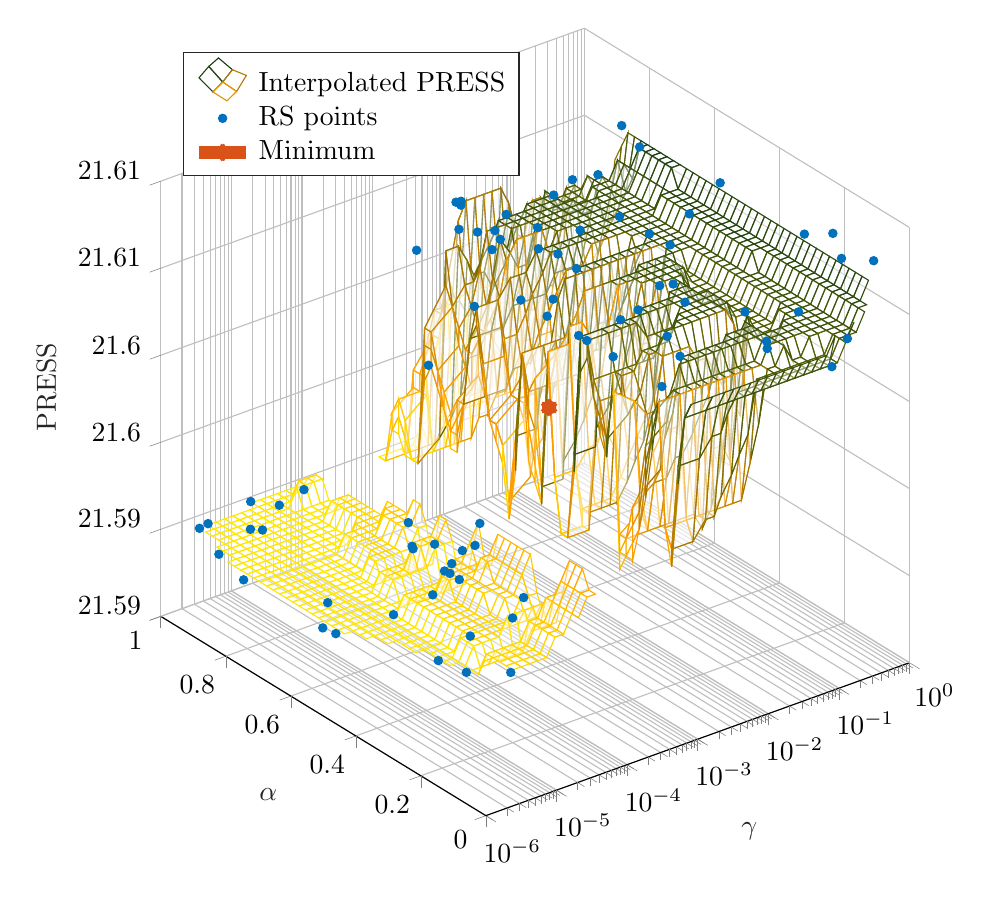 % This file was created by matlab2tikz.
%
\definecolor{mycolor1}{rgb}{0.0,0.447,0.741}%
\definecolor{mycolor2}{rgb}{0.85,0.325,0.098}%
%
\begin{tikzpicture}

\begin{axis}[%
width=9.509cm,
height=10cm,
at={(0cm,0cm)},
scale only axis,
unbounded coords=jump,
xmode=log,
xmin=1e-06,
xmax=1,
xminorticks=true,
tick align=outside,
xlabel style={font=\color{white!15!black}},
xlabel={$\gamma$},
ymin=0,
ymax=1,
ylabel style={font=\color{white!15!black}},
ylabel={$\alpha$},
zmin=21.585,
zmax=21.61,
zlabel style={font=\color{white!15!black}},
zlabel={PRESS},
view={-37.5}{30},
axis background/.style={fill=white},
axis x line*=bottom,
axis y line*=left,
axis z line*=left,
xmajorgrids,
xminorgrids,
ymajorgrids,
zmajorgrids,
legend style={at={(0.03,0.97)}, anchor=north west, legend cell align=left, align=left, draw=white!15!black}
]

\addplot3[%
surf,
fill opacity=0.4, shader=flat corner, fill=white, z buffer=sort, colormap={mymap}{[1pt] rgb(0pt)=(1,0.906,0); rgb(1pt)=(1,0.902,0); rgb(2pt)=(1,0.898,0); rgb(3pt)=(1,0.894,0); rgb(4pt)=(1,0.89,0); rgb(5pt)=(1,0.886,0); rgb(6pt)=(1,0.882,0); rgb(7pt)=(1,0.879,0); rgb(8pt)=(1,0.875,0); rgb(9pt)=(1,0.871,0); rgb(10pt)=(1,0.867,0); rgb(11pt)=(1,0.863,0); rgb(12pt)=(1,0.859,0); rgb(13pt)=(1,0.855,0); rgb(14pt)=(1,0.852,0); rgb(15pt)=(1,0.848,0); rgb(16pt)=(1,0.844,0); rgb(17pt)=(1,0.84,0); rgb(18pt)=(1,0.836,0); rgb(19pt)=(1,0.832,0); rgb(20pt)=(1,0.829,0); rgb(21pt)=(1,0.825,0); rgb(22pt)=(1,0.821,0); rgb(23pt)=(1,0.817,0); rgb(24pt)=(1,0.814,0); rgb(25pt)=(1,0.81,0); rgb(26pt)=(1,0.806,0); rgb(27pt)=(1,0.802,0); rgb(28pt)=(1,0.798,0); rgb(29pt)=(1,0.795,0); rgb(30pt)=(1,0.791,0); rgb(31pt)=(1,0.787,0); rgb(32pt)=(1,0.783,0); rgb(33pt)=(1,0.78,0); rgb(34pt)=(1,0.776,0); rgb(35pt)=(1,0.772,0); rgb(36pt)=(1,0.769,0); rgb(37pt)=(1,0.765,0); rgb(38pt)=(1,0.761,0); rgb(39pt)=(1,0.758,0); rgb(40pt)=(1,0.754,0); rgb(41pt)=(1,0.75,0); rgb(42pt)=(1,0.746,0); rgb(43pt)=(1,0.743,0); rgb(44pt)=(1,0.739,0); rgb(45pt)=(1,0.736,0); rgb(46pt)=(1,0.732,0); rgb(47pt)=(1,0.728,0); rgb(48pt)=(1,0.725,0); rgb(49pt)=(1,0.721,0); rgb(50pt)=(1,0.717,0); rgb(51pt)=(1,0.714,0); rgb(52pt)=(1.0,0.71,0); rgb(53pt)=(1.0,0.706,0); rgb(54pt)=(1.0,0.703,0); rgb(55pt)=(1.0,0.699,0); rgb(56pt)=(1.0,0.695,0); rgb(57pt)=(1.0,0.691,0); rgb(58pt)=(1.0,0.687,0); rgb(59pt)=(1.0,0.683,0); rgb(60pt)=(0.999,0.679,0); rgb(61pt)=(0.999,0.675,0); rgb(62pt)=(0.999,0.672,0); rgb(63pt)=(0.999,0.668,0); rgb(64pt)=(0.999,0.664,0); rgb(65pt)=(0.999,0.66,0); rgb(66pt)=(0.999,0.656,0); rgb(67pt)=(0.998,0.653,0); rgb(68pt)=(0.998,0.649,0); rgb(69pt)=(0.998,0.646,0); rgb(70pt)=(0.998,0.642,0); rgb(71pt)=(0.998,0.639,0); rgb(72pt)=(0.997,0.636,0); rgb(73pt)=(0.997,0.633,0); rgb(74pt)=(0.997,0.63,0); rgb(75pt)=(0.997,0.627,0); rgb(76pt)=(0.996,0.625,0); rgb(77pt)=(0.996,0.622,0); rgb(78pt)=(0.995,0.62,0); rgb(79pt)=(0.993,0.618,0); rgb(80pt)=(0.991,0.616,0); rgb(81pt)=(0.989,0.614,0); rgb(82pt)=(0.986,0.611,0); rgb(83pt)=(0.982,0.61,0); rgb(84pt)=(0.979,0.608,0); rgb(85pt)=(0.974,0.606,0); rgb(86pt)=(0.97,0.604,0); rgb(87pt)=(0.965,0.602,0); rgb(88pt)=(0.96,0.601,0); rgb(89pt)=(0.955,0.599,0); rgb(90pt)=(0.95,0.597,0); rgb(91pt)=(0.944,0.595,0); rgb(92pt)=(0.939,0.594,0); rgb(93pt)=(0.933,0.592,0); rgb(94pt)=(0.927,0.591,0); rgb(95pt)=(0.922,0.589,0); rgb(96pt)=(0.916,0.587,0); rgb(97pt)=(0.911,0.585,0); rgb(98pt)=(0.905,0.584,0); rgb(99pt)=(0.9,0.582,0); rgb(100pt)=(0.895,0.58,0); rgb(101pt)=(0.891,0.578,0); rgb(102pt)=(0.886,0.576,0); rgb(103pt)=(0.882,0.575,0); rgb(104pt)=(0.878,0.573,0); rgb(105pt)=(0.874,0.571,0); rgb(106pt)=(0.869,0.569,0); rgb(107pt)=(0.865,0.567,0); rgb(108pt)=(0.861,0.565,0); rgb(109pt)=(0.857,0.563,0); rgb(110pt)=(0.852,0.561,0); rgb(111pt)=(0.848,0.559,0); rgb(112pt)=(0.844,0.557,0); rgb(113pt)=(0.84,0.555,0); rgb(114pt)=(0.836,0.553,0); rgb(115pt)=(0.832,0.551,0); rgb(116pt)=(0.827,0.549,0); rgb(117pt)=(0.823,0.547,0); rgb(118pt)=(0.819,0.545,0); rgb(119pt)=(0.815,0.543,0); rgb(120pt)=(0.811,0.541,0); rgb(121pt)=(0.807,0.539,0); rgb(122pt)=(0.803,0.537,0); rgb(123pt)=(0.799,0.535,0); rgb(124pt)=(0.794,0.533,0); rgb(125pt)=(0.79,0.531,0); rgb(126pt)=(0.786,0.528,0); rgb(127pt)=(0.782,0.526,0); rgb(128pt)=(0.778,0.524,0); rgb(129pt)=(0.775,0.522,0); rgb(130pt)=(0.771,0.52,0); rgb(131pt)=(0.767,0.518,0); rgb(132pt)=(0.763,0.516,0); rgb(133pt)=(0.76,0.514,0); rgb(134pt)=(0.756,0.512,0); rgb(135pt)=(0.753,0.51,0); rgb(136pt)=(0.749,0.508,0); rgb(137pt)=(0.746,0.506,0); rgb(138pt)=(0.742,0.504,0); rgb(139pt)=(0.739,0.502,0); rgb(140pt)=(0.735,0.5,0); rgb(141pt)=(0.732,0.498,0); rgb(142pt)=(0.728,0.496,0); rgb(143pt)=(0.725,0.494,0); rgb(144pt)=(0.721,0.492,0); rgb(145pt)=(0.717,0.49,0); rgb(146pt)=(0.713,0.488,0); rgb(147pt)=(0.709,0.486,0); rgb(148pt)=(0.705,0.484,0); rgb(149pt)=(0.701,0.482,0); rgb(150pt)=(0.696,0.48,0); rgb(151pt)=(0.692,0.478,0); rgb(152pt)=(0.687,0.476,0); rgb(153pt)=(0.682,0.475,0); rgb(154pt)=(0.677,0.473,0); rgb(155pt)=(0.672,0.471,0); rgb(156pt)=(0.666,0.469,0); rgb(157pt)=(0.66,0.467,0); rgb(158pt)=(0.653,0.466,0); rgb(159pt)=(0.647,0.464,0); rgb(160pt)=(0.64,0.462,0); rgb(161pt)=(0.633,0.461,0); rgb(162pt)=(0.626,0.459,0); rgb(163pt)=(0.618,0.458,0); rgb(164pt)=(0.611,0.456,0); rgb(165pt)=(0.603,0.454,0); rgb(166pt)=(0.596,0.453,0); rgb(167pt)=(0.588,0.451,0); rgb(168pt)=(0.58,0.45,0); rgb(169pt)=(0.572,0.448,0); rgb(170pt)=(0.565,0.446,0); rgb(171pt)=(0.557,0.445,0); rgb(172pt)=(0.549,0.443,0); rgb(173pt)=(0.541,0.441,0); rgb(174pt)=(0.534,0.44,0); rgb(175pt)=(0.527,0.438,0); rgb(176pt)=(0.519,0.436,0); rgb(177pt)=(0.512,0.434,0); rgb(178pt)=(0.505,0.432,0); rgb(179pt)=(0.499,0.43,3.925e-06); rgb(180pt)=(0.492,0.429,3.5e-05); rgb(181pt)=(0.485,0.427,9.631e-05); rgb(182pt)=(0.479,0.425,0.0); rgb(183pt)=(0.472,0.423,0.0); rgb(184pt)=(0.466,0.421,0.0); rgb(185pt)=(0.459,0.419,0.001); rgb(186pt)=(0.452,0.417,0.001); rgb(187pt)=(0.446,0.414,0.001); rgb(188pt)=(0.439,0.412,0.001); rgb(189pt)=(0.433,0.41,0.002); rgb(190pt)=(0.427,0.408,0.002); rgb(191pt)=(0.42,0.406,0.002); rgb(192pt)=(0.414,0.404,0.003); rgb(193pt)=(0.407,0.402,0.003); rgb(194pt)=(0.401,0.399,0.003); rgb(195pt)=(0.395,0.397,0.004); rgb(196pt)=(0.389,0.395,0.004); rgb(197pt)=(0.383,0.393,0.004); rgb(198pt)=(0.377,0.39,0.005); rgb(199pt)=(0.371,0.388,0.005); rgb(200pt)=(0.365,0.386,0.006); rgb(201pt)=(0.359,0.383,0.006); rgb(202pt)=(0.353,0.381,0.007); rgb(203pt)=(0.347,0.379,0.007); rgb(204pt)=(0.341,0.376,0.008); rgb(205pt)=(0.335,0.374,0.008); rgb(206pt)=(0.33,0.372,0.009); rgb(207pt)=(0.324,0.369,0.01); rgb(208pt)=(0.319,0.367,0.012); rgb(209pt)=(0.313,0.364,0.013); rgb(210pt)=(0.308,0.362,0.014); rgb(211pt)=(0.302,0.359,0.016); rgb(212pt)=(0.297,0.357,0.018); rgb(213pt)=(0.292,0.354,0.02); rgb(214pt)=(0.286,0.351,0.022); rgb(215pt)=(0.281,0.349,0.024); rgb(216pt)=(0.276,0.346,0.026); rgb(217pt)=(0.271,0.344,0.028); rgb(218pt)=(0.265,0.341,0.03); rgb(219pt)=(0.26,0.338,0.032); rgb(220pt)=(0.255,0.335,0.034); rgb(221pt)=(0.25,0.333,0.036); rgb(222pt)=(0.245,0.33,0.038); rgb(223pt)=(0.24,0.327,0.04); rgb(224pt)=(0.235,0.325,0.042); rgb(225pt)=(0.23,0.322,0.044); rgb(226pt)=(0.225,0.319,0.046); rgb(227pt)=(0.22,0.317,0.048); rgb(228pt)=(0.215,0.314,0.049); rgb(229pt)=(0.21,0.311,0.05); rgb(230pt)=(0.205,0.308,0.052); rgb(231pt)=(0.201,0.306,0.053); rgb(232pt)=(0.196,0.303,0.054); rgb(233pt)=(0.191,0.3,0.055); rgb(234pt)=(0.186,0.298,0.056); rgb(235pt)=(0.181,0.295,0.057); rgb(236pt)=(0.176,0.292,0.058); rgb(237pt)=(0.172,0.289,0.06); rgb(238pt)=(0.167,0.287,0.061); rgb(239pt)=(0.162,0.284,0.062); rgb(240pt)=(0.158,0.281,0.063); rgb(241pt)=(0.153,0.278,0.064); rgb(242pt)=(0.148,0.276,0.065); rgb(243pt)=(0.144,0.273,0.066); rgb(244pt)=(0.139,0.27,0.066); rgb(245pt)=(0.135,0.267,0.067); rgb(246pt)=(0.13,0.265,0.068); rgb(247pt)=(0.125,0.262,0.069); rgb(248pt)=(0.121,0.259,0.07); rgb(249pt)=(0.116,0.256,0.071); rgb(250pt)=(0.112,0.253,0.071); rgb(251pt)=(0.108,0.251,0.072); rgb(252pt)=(0.103,0.248,0.073); rgb(253pt)=(0.099,0.245,0.073); rgb(254pt)=(0.095,0.242,0.074); rgb(255pt)=(0.09,0.239,0.075)}, mesh/rows=51]
table[row sep=crcr, point meta=\thisrow{c}] {%
%
x	y	z	c\\
1e-06	0	nan	nan\\
1e-06	0.02	nan	nan\\
1e-06	0.04	nan	nan\\
1e-06	0.06	nan	nan\\
1e-06	0.08	nan	nan\\
1e-06	0.1	nan	nan\\
1e-06	0.12	nan	nan\\
1e-06	0.14	nan	nan\\
1e-06	0.16	nan	nan\\
1e-06	0.18	nan	nan\\
1e-06	0.2	nan	nan\\
1e-06	0.22	nan	nan\\
1e-06	0.24	nan	nan\\
1e-06	0.26	nan	nan\\
1e-06	0.28	nan	nan\\
1e-06	0.3	nan	nan\\
1e-06	0.32	nan	nan\\
1e-06	0.34	nan	nan\\
1e-06	0.36	nan	nan\\
1e-06	0.38	nan	nan\\
1e-06	0.4	nan	nan\\
1e-06	0.42	nan	nan\\
1e-06	0.44	nan	nan\\
1e-06	0.46	nan	nan\\
1e-06	0.48	nan	nan\\
1e-06	0.5	nan	nan\\
1e-06	0.52	nan	nan\\
1e-06	0.54	nan	nan\\
1e-06	0.56	nan	nan\\
1e-06	0.58	nan	nan\\
1e-06	0.6	nan	nan\\
1e-06	0.62	nan	nan\\
1e-06	0.64	nan	nan\\
1e-06	0.66	nan	nan\\
1e-06	0.68	nan	nan\\
1e-06	0.7	nan	nan\\
1e-06	0.72	nan	nan\\
1e-06	0.74	nan	nan\\
1e-06	0.76	nan	nan\\
1e-06	0.78	nan	nan\\
1e-06	0.8	nan	nan\\
1e-06	0.82	nan	nan\\
1e-06	0.84	nan	nan\\
1e-06	0.86	nan	nan\\
1e-06	0.88	nan	nan\\
1e-06	0.9	nan	nan\\
1e-06	0.92	nan	nan\\
1e-06	0.94	nan	nan\\
1e-06	0.96	nan	nan\\
1e-06	0.98	nan	nan\\
1e-06	1	nan	nan\\
1.318e-06	0	nan	nan\\
1.318e-06	0.02	nan	nan\\
1.318e-06	0.04	nan	nan\\
1.318e-06	0.06	nan	nan\\
1.318e-06	0.08	nan	nan\\
1.318e-06	0.1	nan	nan\\
1.318e-06	0.12	nan	nan\\
1.318e-06	0.14	nan	nan\\
1.318e-06	0.16	nan	nan\\
1.318e-06	0.18	nan	nan\\
1.318e-06	0.2	nan	nan\\
1.318e-06	0.22	nan	nan\\
1.318e-06	0.24	nan	nan\\
1.318e-06	0.26	nan	nan\\
1.318e-06	0.28	nan	nan\\
1.318e-06	0.3	nan	nan\\
1.318e-06	0.32	nan	nan\\
1.318e-06	0.34	nan	nan\\
1.318e-06	0.36	nan	nan\\
1.318e-06	0.38	nan	nan\\
1.318e-06	0.4	nan	nan\\
1.318e-06	0.42	nan	nan\\
1.318e-06	0.44	nan	nan\\
1.318e-06	0.46	21.59	21.59\\
1.318e-06	0.48	21.59	21.59\\
1.318e-06	0.5	21.59	21.59\\
1.318e-06	0.52	21.59	21.59\\
1.318e-06	0.54	21.59	21.59\\
1.318e-06	0.56	21.59	21.59\\
1.318e-06	0.58	21.59	21.59\\
1.318e-06	0.6	21.59	21.59\\
1.318e-06	0.62	21.59	21.59\\
1.318e-06	0.64	21.59	21.59\\
1.318e-06	0.66	21.59	21.59\\
1.318e-06	0.68	21.59	21.59\\
1.318e-06	0.7	21.59	21.59\\
1.318e-06	0.72	21.59	21.59\\
1.318e-06	0.74	21.59	21.59\\
1.318e-06	0.76	21.59	21.59\\
1.318e-06	0.78	21.59	21.59\\
1.318e-06	0.8	21.59	21.59\\
1.318e-06	0.82	21.59	21.59\\
1.318e-06	0.84	nan	nan\\
1.318e-06	0.86	nan	nan\\
1.318e-06	0.88	nan	nan\\
1.318e-06	0.9	nan	nan\\
1.318e-06	0.92	nan	nan\\
1.318e-06	0.94	nan	nan\\
1.318e-06	0.96	nan	nan\\
1.318e-06	0.98	nan	nan\\
1.318e-06	1	nan	nan\\
1.738e-06	0	nan	nan\\
1.738e-06	0.02	nan	nan\\
1.738e-06	0.04	nan	nan\\
1.738e-06	0.06	nan	nan\\
1.738e-06	0.08	nan	nan\\
1.738e-06	0.1	nan	nan\\
1.738e-06	0.12	nan	nan\\
1.738e-06	0.14	nan	nan\\
1.738e-06	0.16	nan	nan\\
1.738e-06	0.18	nan	nan\\
1.738e-06	0.2	nan	nan\\
1.738e-06	0.22	nan	nan\\
1.738e-06	0.24	nan	nan\\
1.738e-06	0.26	nan	nan\\
1.738e-06	0.28	nan	nan\\
1.738e-06	0.3	nan	nan\\
1.738e-06	0.32	nan	nan\\
1.738e-06	0.34	nan	nan\\
1.738e-06	0.36	nan	nan\\
1.738e-06	0.38	nan	nan\\
1.738e-06	0.4	nan	nan\\
1.738e-06	0.42	21.59	21.59\\
1.738e-06	0.44	21.59	21.59\\
1.738e-06	0.46	21.59	21.59\\
1.738e-06	0.48	21.59	21.59\\
1.738e-06	0.5	21.59	21.59\\
1.738e-06	0.52	21.59	21.59\\
1.738e-06	0.54	21.59	21.59\\
1.738e-06	0.56	21.59	21.59\\
1.738e-06	0.58	21.59	21.59\\
1.738e-06	0.6	21.59	21.59\\
1.738e-06	0.62	21.59	21.59\\
1.738e-06	0.64	21.59	21.59\\
1.738e-06	0.66	21.59	21.59\\
1.738e-06	0.68	21.59	21.59\\
1.738e-06	0.7	21.59	21.59\\
1.738e-06	0.72	21.59	21.59\\
1.738e-06	0.74	21.59	21.59\\
1.738e-06	0.76	21.59	21.59\\
1.738e-06	0.78	21.59	21.59\\
1.738e-06	0.8	21.59	21.59\\
1.738e-06	0.82	21.59	21.59\\
1.738e-06	0.84	21.59	21.59\\
1.738e-06	0.86	21.59	21.59\\
1.738e-06	0.88	21.59	21.59\\
1.738e-06	0.9	nan	nan\\
1.738e-06	0.92	nan	nan\\
1.738e-06	0.94	nan	nan\\
1.738e-06	0.96	nan	nan\\
1.738e-06	0.98	nan	nan\\
1.738e-06	1	nan	nan\\
2.291e-06	0	nan	nan\\
2.291e-06	0.02	nan	nan\\
2.291e-06	0.04	nan	nan\\
2.291e-06	0.06	nan	nan\\
2.291e-06	0.08	nan	nan\\
2.291e-06	0.1	nan	nan\\
2.291e-06	0.12	nan	nan\\
2.291e-06	0.14	nan	nan\\
2.291e-06	0.16	nan	nan\\
2.291e-06	0.18	nan	nan\\
2.291e-06	0.2	nan	nan\\
2.291e-06	0.22	nan	nan\\
2.291e-06	0.24	nan	nan\\
2.291e-06	0.26	nan	nan\\
2.291e-06	0.28	nan	nan\\
2.291e-06	0.3	nan	nan\\
2.291e-06	0.32	nan	nan\\
2.291e-06	0.34	nan	nan\\
2.291e-06	0.36	nan	nan\\
2.291e-06	0.38	21.59	21.59\\
2.291e-06	0.4	21.59	21.59\\
2.291e-06	0.42	21.59	21.59\\
2.291e-06	0.44	21.59	21.59\\
2.291e-06	0.46	21.59	21.59\\
2.291e-06	0.48	21.59	21.59\\
2.291e-06	0.5	21.59	21.59\\
2.291e-06	0.52	21.59	21.59\\
2.291e-06	0.54	21.59	21.59\\
2.291e-06	0.56	21.59	21.59\\
2.291e-06	0.58	21.59	21.59\\
2.291e-06	0.6	21.59	21.59\\
2.291e-06	0.62	21.59	21.59\\
2.291e-06	0.64	21.59	21.59\\
2.291e-06	0.66	21.59	21.59\\
2.291e-06	0.68	21.59	21.59\\
2.291e-06	0.7	21.59	21.59\\
2.291e-06	0.72	21.59	21.59\\
2.291e-06	0.74	21.59	21.59\\
2.291e-06	0.76	21.59	21.59\\
2.291e-06	0.78	21.59	21.59\\
2.291e-06	0.8	21.59	21.59\\
2.291e-06	0.82	21.59	21.59\\
2.291e-06	0.84	21.59	21.59\\
2.291e-06	0.86	21.59	21.59\\
2.291e-06	0.88	21.59	21.59\\
2.291e-06	0.9	21.59	21.59\\
2.291e-06	0.92	21.59	21.59\\
2.291e-06	0.94	21.59	21.59\\
2.291e-06	0.96	nan	nan\\
2.291e-06	0.98	nan	nan\\
2.291e-06	1	nan	nan\\
3.02e-06	0	nan	nan\\
3.02e-06	0.02	nan	nan\\
3.02e-06	0.04	nan	nan\\
3.02e-06	0.06	nan	nan\\
3.02e-06	0.08	nan	nan\\
3.02e-06	0.1	nan	nan\\
3.02e-06	0.12	nan	nan\\
3.02e-06	0.14	nan	nan\\
3.02e-06	0.16	nan	nan\\
3.02e-06	0.18	nan	nan\\
3.02e-06	0.2	nan	nan\\
3.02e-06	0.22	nan	nan\\
3.02e-06	0.24	nan	nan\\
3.02e-06	0.26	nan	nan\\
3.02e-06	0.28	nan	nan\\
3.02e-06	0.3	nan	nan\\
3.02e-06	0.32	21.59	21.59\\
3.02e-06	0.34	21.59	21.59\\
3.02e-06	0.36	21.59	21.59\\
3.02e-06	0.38	21.59	21.59\\
3.02e-06	0.4	21.59	21.59\\
3.02e-06	0.42	21.59	21.59\\
3.02e-06	0.44	21.59	21.59\\
3.02e-06	0.46	21.59	21.59\\
3.02e-06	0.48	21.59	21.59\\
3.02e-06	0.5	21.59	21.59\\
3.02e-06	0.52	21.59	21.59\\
3.02e-06	0.54	21.59	21.59\\
3.02e-06	0.56	21.59	21.59\\
3.02e-06	0.58	21.59	21.59\\
3.02e-06	0.6	21.59	21.59\\
3.02e-06	0.62	21.59	21.59\\
3.02e-06	0.64	21.59	21.59\\
3.02e-06	0.66	21.59	21.59\\
3.02e-06	0.68	21.59	21.59\\
3.02e-06	0.7	21.59	21.59\\
3.02e-06	0.72	21.59	21.59\\
3.02e-06	0.74	21.59	21.59\\
3.02e-06	0.76	21.59	21.59\\
3.02e-06	0.78	21.59	21.59\\
3.02e-06	0.8	21.59	21.59\\
3.02e-06	0.82	21.59	21.59\\
3.02e-06	0.84	21.59	21.59\\
3.02e-06	0.86	21.59	21.59\\
3.02e-06	0.88	21.59	21.59\\
3.02e-06	0.9	21.59	21.59\\
3.02e-06	0.92	21.59	21.59\\
3.02e-06	0.94	21.59	21.59\\
3.02e-06	0.96	21.59	21.59\\
3.02e-06	0.98	nan	nan\\
3.02e-06	1	nan	nan\\
3.981e-06	0	nan	nan\\
3.981e-06	0.02	nan	nan\\
3.981e-06	0.04	nan	nan\\
3.981e-06	0.06	nan	nan\\
3.981e-06	0.08	nan	nan\\
3.981e-06	0.1	nan	nan\\
3.981e-06	0.12	nan	nan\\
3.981e-06	0.14	nan	nan\\
3.981e-06	0.16	nan	nan\\
3.981e-06	0.18	nan	nan\\
3.981e-06	0.2	nan	nan\\
3.981e-06	0.22	nan	nan\\
3.981e-06	0.24	21.59	21.59\\
3.981e-06	0.26	21.59	21.59\\
3.981e-06	0.28	21.59	21.59\\
3.981e-06	0.3	21.59	21.59\\
3.981e-06	0.32	21.59	21.59\\
3.981e-06	0.34	21.59	21.59\\
3.981e-06	0.36	21.59	21.59\\
3.981e-06	0.38	21.59	21.59\\
3.981e-06	0.4	21.59	21.59\\
3.981e-06	0.42	21.59	21.59\\
3.981e-06	0.44	21.59	21.59\\
3.981e-06	0.46	21.59	21.59\\
3.981e-06	0.48	21.59	21.59\\
3.981e-06	0.5	21.59	21.59\\
3.981e-06	0.52	21.59	21.59\\
3.981e-06	0.54	21.59	21.59\\
3.981e-06	0.56	21.59	21.59\\
3.981e-06	0.58	21.59	21.59\\
3.981e-06	0.6	21.59	21.59\\
3.981e-06	0.62	21.59	21.59\\
3.981e-06	0.64	21.59	21.59\\
3.981e-06	0.66	21.59	21.59\\
3.981e-06	0.68	21.59	21.59\\
3.981e-06	0.7	21.59	21.59\\
3.981e-06	0.72	21.59	21.59\\
3.981e-06	0.74	21.59	21.59\\
3.981e-06	0.76	21.59	21.59\\
3.981e-06	0.78	21.59	21.59\\
3.981e-06	0.8	21.59	21.59\\
3.981e-06	0.82	21.59	21.59\\
3.981e-06	0.84	21.59	21.59\\
3.981e-06	0.86	21.59	21.59\\
3.981e-06	0.88	21.59	21.59\\
3.981e-06	0.9	21.59	21.59\\
3.981e-06	0.92	21.59	21.59\\
3.981e-06	0.94	21.59	21.59\\
3.981e-06	0.96	21.59	21.59\\
3.981e-06	0.98	nan	nan\\
3.981e-06	1	nan	nan\\
5.248e-06	0	nan	nan\\
5.248e-06	0.02	nan	nan\\
5.248e-06	0.04	nan	nan\\
5.248e-06	0.06	nan	nan\\
5.248e-06	0.08	nan	nan\\
5.248e-06	0.1	nan	nan\\
5.248e-06	0.12	nan	nan\\
5.248e-06	0.14	nan	nan\\
5.248e-06	0.16	21.591	21.591\\
5.248e-06	0.18	21.59	21.59\\
5.248e-06	0.2	21.59	21.59\\
5.248e-06	0.22	21.59	21.59\\
5.248e-06	0.24	21.59	21.59\\
5.248e-06	0.26	21.59	21.59\\
5.248e-06	0.28	21.59	21.59\\
5.248e-06	0.3	21.59	21.59\\
5.248e-06	0.32	21.59	21.59\\
5.248e-06	0.34	21.59	21.59\\
5.248e-06	0.36	21.59	21.59\\
5.248e-06	0.38	21.59	21.59\\
5.248e-06	0.4	21.59	21.59\\
5.248e-06	0.42	21.59	21.59\\
5.248e-06	0.44	21.59	21.59\\
5.248e-06	0.46	21.59	21.59\\
5.248e-06	0.48	21.59	21.59\\
5.248e-06	0.5	21.59	21.59\\
5.248e-06	0.52	21.59	21.59\\
5.248e-06	0.54	21.59	21.59\\
5.248e-06	0.56	21.59	21.59\\
5.248e-06	0.58	21.59	21.59\\
5.248e-06	0.6	21.59	21.59\\
5.248e-06	0.62	21.59	21.59\\
5.248e-06	0.64	21.59	21.59\\
5.248e-06	0.66	21.59	21.59\\
5.248e-06	0.68	21.59	21.59\\
5.248e-06	0.7	21.59	21.59\\
5.248e-06	0.72	21.59	21.59\\
5.248e-06	0.74	21.59	21.59\\
5.248e-06	0.76	21.59	21.59\\
5.248e-06	0.78	21.59	21.59\\
5.248e-06	0.8	21.59	21.59\\
5.248e-06	0.82	21.59	21.59\\
5.248e-06	0.84	21.59	21.59\\
5.248e-06	0.86	21.59	21.59\\
5.248e-06	0.88	21.59	21.59\\
5.248e-06	0.9	21.59	21.59\\
5.248e-06	0.92	21.59	21.59\\
5.248e-06	0.94	21.59	21.59\\
5.248e-06	0.96	21.59	21.59\\
5.248e-06	0.98	nan	nan\\
5.248e-06	1	nan	nan\\
6.918e-06	0	nan	nan\\
6.918e-06	0.02	nan	nan\\
6.918e-06	0.04	nan	nan\\
6.918e-06	0.06	nan	nan\\
6.918e-06	0.08	nan	nan\\
6.918e-06	0.1	21.591	21.591\\
6.918e-06	0.12	21.591	21.591\\
6.918e-06	0.14	21.591	21.591\\
6.918e-06	0.16	21.591	21.591\\
6.918e-06	0.18	21.591	21.591\\
6.918e-06	0.2	21.59	21.59\\
6.918e-06	0.22	21.591	21.591\\
6.918e-06	0.24	21.591	21.591\\
6.918e-06	0.26	21.591	21.591\\
6.918e-06	0.28	21.59	21.59\\
6.918e-06	0.3	21.59	21.59\\
6.918e-06	0.32	21.59	21.59\\
6.918e-06	0.34	21.59	21.59\\
6.918e-06	0.36	21.59	21.59\\
6.918e-06	0.38	21.59	21.59\\
6.918e-06	0.4	21.59	21.59\\
6.918e-06	0.42	21.59	21.59\\
6.918e-06	0.44	21.59	21.59\\
6.918e-06	0.46	21.59	21.59\\
6.918e-06	0.48	21.59	21.59\\
6.918e-06	0.5	21.59	21.59\\
6.918e-06	0.52	21.59	21.59\\
6.918e-06	0.54	21.59	21.59\\
6.918e-06	0.56	21.59	21.59\\
6.918e-06	0.58	21.59	21.59\\
6.918e-06	0.6	21.59	21.59\\
6.918e-06	0.62	21.59	21.59\\
6.918e-06	0.64	21.59	21.59\\
6.918e-06	0.66	21.59	21.59\\
6.918e-06	0.68	21.59	21.59\\
6.918e-06	0.7	21.59	21.59\\
6.918e-06	0.72	21.59	21.59\\
6.918e-06	0.74	21.59	21.59\\
6.918e-06	0.76	21.59	21.59\\
6.918e-06	0.78	21.59	21.59\\
6.918e-06	0.8	21.59	21.59\\
6.918e-06	0.82	21.59	21.59\\
6.918e-06	0.84	21.59	21.59\\
6.918e-06	0.86	21.59	21.59\\
6.918e-06	0.88	21.59	21.59\\
6.918e-06	0.9	21.59	21.59\\
6.918e-06	0.92	21.59	21.59\\
6.918e-06	0.94	21.59	21.59\\
6.918e-06	0.96	21.59	21.59\\
6.918e-06	0.98	nan	nan\\
6.918e-06	1	nan	nan\\
9.12e-06	0	nan	nan\\
9.12e-06	0.02	nan	nan\\
9.12e-06	0.04	nan	nan\\
9.12e-06	0.06	nan	nan\\
9.12e-06	0.08	nan	nan\\
9.12e-06	0.1	21.591	21.591\\
9.12e-06	0.12	21.591	21.591\\
9.12e-06	0.14	21.591	21.591\\
9.12e-06	0.16	21.591	21.591\\
9.12e-06	0.18	21.591	21.591\\
9.12e-06	0.2	21.59	21.59\\
9.12e-06	0.22	21.591	21.591\\
9.12e-06	0.24	21.591	21.591\\
9.12e-06	0.26	21.591	21.591\\
9.12e-06	0.28	21.591	21.591\\
9.12e-06	0.3	21.591	21.591\\
9.12e-06	0.32	21.591	21.591\\
9.12e-06	0.34	21.591	21.591\\
9.12e-06	0.36	21.591	21.591\\
9.12e-06	0.38	21.591	21.591\\
9.12e-06	0.4	21.591	21.591\\
9.12e-06	0.42	21.591	21.591\\
9.12e-06	0.44	21.591	21.591\\
9.12e-06	0.46	21.591	21.591\\
9.12e-06	0.48	21.59	21.59\\
9.12e-06	0.5	21.59	21.59\\
9.12e-06	0.52	21.59	21.59\\
9.12e-06	0.54	21.59	21.59\\
9.12e-06	0.56	21.59	21.59\\
9.12e-06	0.58	21.59	21.59\\
9.12e-06	0.6	21.59	21.59\\
9.12e-06	0.62	21.59	21.59\\
9.12e-06	0.64	21.59	21.59\\
9.12e-06	0.66	21.59	21.59\\
9.12e-06	0.68	21.59	21.59\\
9.12e-06	0.7	21.59	21.59\\
9.12e-06	0.72	21.59	21.59\\
9.12e-06	0.74	21.59	21.59\\
9.12e-06	0.76	21.59	21.59\\
9.12e-06	0.78	21.59	21.59\\
9.12e-06	0.8	21.59	21.59\\
9.12e-06	0.82	21.59	21.59\\
9.12e-06	0.84	21.59	21.59\\
9.12e-06	0.86	21.59	21.59\\
9.12e-06	0.88	21.59	21.59\\
9.12e-06	0.9	21.59	21.59\\
9.12e-06	0.92	21.59	21.59\\
9.12e-06	0.94	21.59	21.59\\
9.12e-06	0.96	21.59	21.59\\
9.12e-06	0.98	nan	nan\\
9.12e-06	1	nan	nan\\
1.202e-05	0	nan	nan\\
1.202e-05	0.02	nan	nan\\
1.202e-05	0.04	nan	nan\\
1.202e-05	0.06	nan	nan\\
1.202e-05	0.08	nan	nan\\
1.202e-05	0.1	21.591	21.591\\
1.202e-05	0.12	21.591	21.591\\
1.202e-05	0.14	21.591	21.591\\
1.202e-05	0.16	21.591	21.591\\
1.202e-05	0.18	21.591	21.591\\
1.202e-05	0.2	21.59	21.59\\
1.202e-05	0.22	21.591	21.591\\
1.202e-05	0.24	21.591	21.591\\
1.202e-05	0.26	21.591	21.591\\
1.202e-05	0.28	21.591	21.591\\
1.202e-05	0.3	21.591	21.591\\
1.202e-05	0.32	21.591	21.591\\
1.202e-05	0.34	21.591	21.591\\
1.202e-05	0.36	21.591	21.591\\
1.202e-05	0.38	21.591	21.591\\
1.202e-05	0.4	21.591	21.591\\
1.202e-05	0.42	21.591	21.591\\
1.202e-05	0.44	21.591	21.591\\
1.202e-05	0.46	21.591	21.591\\
1.202e-05	0.48	21.59	21.59\\
1.202e-05	0.5	21.59	21.59\\
1.202e-05	0.52	21.591	21.591\\
1.202e-05	0.54	21.591	21.591\\
1.202e-05	0.56	21.591	21.591\\
1.202e-05	0.58	21.59	21.59\\
1.202e-05	0.6	21.59	21.59\\
1.202e-05	0.62	21.59	21.59\\
1.202e-05	0.64	21.59	21.59\\
1.202e-05	0.66	21.59	21.59\\
1.202e-05	0.68	21.59	21.59\\
1.202e-05	0.7	21.59	21.59\\
1.202e-05	0.72	21.59	21.59\\
1.202e-05	0.74	21.59	21.59\\
1.202e-05	0.76	21.59	21.59\\
1.202e-05	0.78	21.59	21.59\\
1.202e-05	0.8	21.59	21.59\\
1.202e-05	0.82	21.59	21.59\\
1.202e-05	0.84	21.59	21.59\\
1.202e-05	0.86	21.59	21.59\\
1.202e-05	0.88	21.59	21.59\\
1.202e-05	0.9	21.59	21.59\\
1.202e-05	0.92	21.59	21.59\\
1.202e-05	0.94	21.59	21.59\\
1.202e-05	0.96	21.59	21.59\\
1.202e-05	0.98	nan	nan\\
1.202e-05	1	nan	nan\\
1.585e-05	0	nan	nan\\
1.585e-05	0.02	nan	nan\\
1.585e-05	0.04	nan	nan\\
1.585e-05	0.06	nan	nan\\
1.585e-05	0.08	nan	nan\\
1.585e-05	0.1	21.591	21.591\\
1.585e-05	0.12	21.591	21.591\\
1.585e-05	0.14	21.591	21.591\\
1.585e-05	0.16	21.591	21.591\\
1.585e-05	0.18	21.591	21.591\\
1.585e-05	0.2	21.59	21.59\\
1.585e-05	0.22	21.591	21.591\\
1.585e-05	0.24	21.591	21.591\\
1.585e-05	0.26	21.591	21.591\\
1.585e-05	0.28	21.591	21.591\\
1.585e-05	0.3	21.591	21.591\\
1.585e-05	0.32	21.591	21.591\\
1.585e-05	0.34	21.591	21.591\\
1.585e-05	0.36	21.591	21.591\\
1.585e-05	0.38	21.591	21.591\\
1.585e-05	0.4	21.591	21.591\\
1.585e-05	0.42	21.591	21.591\\
1.585e-05	0.44	21.591	21.591\\
1.585e-05	0.46	21.591	21.591\\
1.585e-05	0.48	21.59	21.59\\
1.585e-05	0.5	21.59	21.59\\
1.585e-05	0.52	21.591	21.591\\
1.585e-05	0.54	21.591	21.591\\
1.585e-05	0.56	21.591	21.591\\
1.585e-05	0.58	21.59	21.59\\
1.585e-05	0.6	21.591	21.591\\
1.585e-05	0.62	21.591	21.591\\
1.585e-05	0.64	21.59	21.59\\
1.585e-05	0.66	21.59	21.59\\
1.585e-05	0.68	21.59	21.59\\
1.585e-05	0.7	21.59	21.59\\
1.585e-05	0.72	21.59	21.59\\
1.585e-05	0.74	21.59	21.59\\
1.585e-05	0.76	21.59	21.59\\
1.585e-05	0.78	21.59	21.59\\
1.585e-05	0.8	21.59	21.59\\
1.585e-05	0.82	21.59	21.59\\
1.585e-05	0.84	21.59	21.59\\
1.585e-05	0.86	21.59	21.59\\
1.585e-05	0.88	21.59	21.59\\
1.585e-05	0.9	21.59	21.59\\
1.585e-05	0.92	21.59	21.59\\
1.585e-05	0.94	21.59	21.59\\
1.585e-05	0.96	21.59	21.59\\
1.585e-05	0.98	21.59	21.59\\
1.585e-05	1	nan	nan\\
2.089e-05	0	nan	nan\\
2.089e-05	0.02	nan	nan\\
2.089e-05	0.04	nan	nan\\
2.089e-05	0.06	nan	nan\\
2.089e-05	0.08	nan	nan\\
2.089e-05	0.1	21.591	21.591\\
2.089e-05	0.12	21.591	21.591\\
2.089e-05	0.14	21.591	21.591\\
2.089e-05	0.16	21.591	21.591\\
2.089e-05	0.18	21.591	21.591\\
2.089e-05	0.2	21.59	21.59\\
2.089e-05	0.22	21.592	21.592\\
2.089e-05	0.24	21.591	21.591\\
2.089e-05	0.26	21.591	21.591\\
2.089e-05	0.28	21.591	21.591\\
2.089e-05	0.3	21.591	21.591\\
2.089e-05	0.32	21.591	21.591\\
2.089e-05	0.34	21.591	21.591\\
2.089e-05	0.36	21.591	21.591\\
2.089e-05	0.38	21.591	21.591\\
2.089e-05	0.4	21.592	21.592\\
2.089e-05	0.42	21.592	21.592\\
2.089e-05	0.44	21.591	21.591\\
2.089e-05	0.46	21.591	21.591\\
2.089e-05	0.48	21.59	21.59\\
2.089e-05	0.5	21.59	21.59\\
2.089e-05	0.52	21.591	21.591\\
2.089e-05	0.54	21.591	21.591\\
2.089e-05	0.56	21.591	21.591\\
2.089e-05	0.58	21.59	21.59\\
2.089e-05	0.6	21.591	21.591\\
2.089e-05	0.62	21.591	21.591\\
2.089e-05	0.64	21.591	21.591\\
2.089e-05	0.66	21.591	21.591\\
2.089e-05	0.68	21.591	21.591\\
2.089e-05	0.7	21.591	21.591\\
2.089e-05	0.72	21.591	21.591\\
2.089e-05	0.74	21.59	21.59\\
2.089e-05	0.76	21.59	21.59\\
2.089e-05	0.78	21.59	21.59\\
2.089e-05	0.8	21.59	21.59\\
2.089e-05	0.82	21.59	21.59\\
2.089e-05	0.84	21.59	21.59\\
2.089e-05	0.86	21.59	21.59\\
2.089e-05	0.88	21.59	21.59\\
2.089e-05	0.9	21.59	21.59\\
2.089e-05	0.92	21.59	21.59\\
2.089e-05	0.94	21.59	21.59\\
2.089e-05	0.96	21.59	21.59\\
2.089e-05	0.98	21.59	21.59\\
2.089e-05	1	nan	nan\\
2.754e-05	0	nan	nan\\
2.754e-05	0.02	nan	nan\\
2.754e-05	0.04	nan	nan\\
2.754e-05	0.06	nan	nan\\
2.754e-05	0.08	nan	nan\\
2.754e-05	0.1	21.592	21.592\\
2.754e-05	0.12	21.592	21.592\\
2.754e-05	0.14	21.592	21.592\\
2.754e-05	0.16	21.592	21.592\\
2.754e-05	0.18	21.592	21.592\\
2.754e-05	0.2	21.59	21.59\\
2.754e-05	0.22	21.592	21.592\\
2.754e-05	0.24	21.591	21.591\\
2.754e-05	0.26	21.591	21.591\\
2.754e-05	0.28	21.591	21.591\\
2.754e-05	0.3	21.591	21.591\\
2.754e-05	0.32	21.592	21.592\\
2.754e-05	0.34	21.592	21.592\\
2.754e-05	0.36	21.592	21.592\\
2.754e-05	0.38	21.592	21.592\\
2.754e-05	0.4	21.592	21.592\\
2.754e-05	0.42	21.592	21.592\\
2.754e-05	0.44	21.592	21.592\\
2.754e-05	0.46	21.591	21.591\\
2.754e-05	0.48	21.59	21.59\\
2.754e-05	0.5	21.59	21.59\\
2.754e-05	0.52	21.591	21.591\\
2.754e-05	0.54	21.592	21.592\\
2.754e-05	0.56	21.591	21.591\\
2.754e-05	0.58	21.59	21.59\\
2.754e-05	0.6	21.591	21.591\\
2.754e-05	0.62	21.591	21.591\\
2.754e-05	0.64	21.591	21.591\\
2.754e-05	0.66	21.591	21.591\\
2.754e-05	0.68	21.591	21.591\\
2.754e-05	0.7	21.591	21.591\\
2.754e-05	0.72	21.591	21.591\\
2.754e-05	0.74	21.59	21.59\\
2.754e-05	0.76	21.59	21.59\\
2.754e-05	0.78	21.59	21.59\\
2.754e-05	0.8	21.59	21.59\\
2.754e-05	0.82	21.59	21.59\\
2.754e-05	0.84	21.59	21.59\\
2.754e-05	0.86	21.59	21.59\\
2.754e-05	0.88	21.59	21.59\\
2.754e-05	0.9	21.59	21.59\\
2.754e-05	0.92	21.59	21.59\\
2.754e-05	0.94	21.59	21.59\\
2.754e-05	0.96	21.59	21.59\\
2.754e-05	0.98	21.59	21.59\\
2.754e-05	1	nan	nan\\
3.631e-05	0	nan	nan\\
3.631e-05	0.02	nan	nan\\
3.631e-05	0.04	nan	nan\\
3.631e-05	0.06	nan	nan\\
3.631e-05	0.08	nan	nan\\
3.631e-05	0.1	21.592	21.592\\
3.631e-05	0.12	21.592	21.592\\
3.631e-05	0.14	21.592	21.592\\
3.631e-05	0.16	21.592	21.592\\
3.631e-05	0.18	21.592	21.592\\
3.631e-05	0.2	21.591	21.591\\
3.631e-05	0.22	21.592	21.592\\
3.631e-05	0.24	21.591	21.591\\
3.631e-05	0.26	21.591	21.591\\
3.631e-05	0.28	21.592	21.592\\
3.631e-05	0.3	21.592	21.592\\
3.631e-05	0.32	21.592	21.592\\
3.631e-05	0.34	21.592	21.592\\
3.631e-05	0.36	21.592	21.592\\
3.631e-05	0.38	21.592	21.592\\
3.631e-05	0.4	21.592	21.592\\
3.631e-05	0.42	21.592	21.592\\
3.631e-05	0.44	21.592	21.592\\
3.631e-05	0.46	21.591	21.591\\
3.631e-05	0.48	21.59	21.59\\
3.631e-05	0.5	21.59	21.59\\
3.631e-05	0.52	21.591	21.591\\
3.631e-05	0.54	21.592	21.592\\
3.631e-05	0.56	21.592	21.592\\
3.631e-05	0.58	21.59	21.59\\
3.631e-05	0.6	21.591	21.591\\
3.631e-05	0.62	21.591	21.591\\
3.631e-05	0.64	21.591	21.591\\
3.631e-05	0.66	21.591	21.591\\
3.631e-05	0.68	21.591	21.591\\
3.631e-05	0.7	21.591	21.591\\
3.631e-05	0.72	21.591	21.591\\
3.631e-05	0.74	21.591	21.591\\
3.631e-05	0.76	21.59	21.59\\
3.631e-05	0.78	21.59	21.59\\
3.631e-05	0.8	21.59	21.59\\
3.631e-05	0.82	21.59	21.59\\
3.631e-05	0.84	21.59	21.59\\
3.631e-05	0.86	21.59	21.59\\
3.631e-05	0.88	21.59	21.59\\
3.631e-05	0.9	21.59	21.59\\
3.631e-05	0.92	21.591	21.591\\
3.631e-05	0.94	21.59	21.59\\
3.631e-05	0.96	21.59	21.59\\
3.631e-05	0.98	21.59	21.59\\
3.631e-05	1	nan	nan\\
4.786e-05	0	nan	nan\\
4.786e-05	0.02	nan	nan\\
4.786e-05	0.04	nan	nan\\
4.786e-05	0.06	nan	nan\\
4.786e-05	0.08	21.593	21.593\\
4.786e-05	0.1	21.593	21.593\\
4.786e-05	0.12	21.593	21.593\\
4.786e-05	0.14	21.593	21.593\\
4.786e-05	0.16	21.593	21.593\\
4.786e-05	0.18	21.593	21.593\\
4.786e-05	0.2	21.591	21.591\\
4.786e-05	0.22	21.592	21.592\\
4.786e-05	0.24	21.591	21.591\\
4.786e-05	0.26	21.592	21.592\\
4.786e-05	0.28	21.592	21.592\\
4.786e-05	0.3	21.592	21.592\\
4.786e-05	0.32	21.592	21.592\\
4.786e-05	0.34	21.592	21.592\\
4.786e-05	0.36	21.593	21.593\\
4.786e-05	0.38	21.593	21.593\\
4.786e-05	0.4	21.592	21.592\\
4.786e-05	0.42	21.592	21.592\\
4.786e-05	0.44	21.592	21.592\\
4.786e-05	0.46	21.592	21.592\\
4.786e-05	0.48	21.59	21.59\\
4.786e-05	0.5	21.59	21.59\\
4.786e-05	0.52	21.592	21.592\\
4.786e-05	0.54	21.592	21.592\\
4.786e-05	0.56	21.592	21.592\\
4.786e-05	0.58	21.59	21.59\\
4.786e-05	0.6	21.591	21.591\\
4.786e-05	0.62	21.592	21.592\\
4.786e-05	0.64	21.592	21.592\\
4.786e-05	0.66	21.592	21.592\\
4.786e-05	0.68	21.592	21.592\\
4.786e-05	0.7	21.591	21.591\\
4.786e-05	0.72	21.591	21.591\\
4.786e-05	0.74	21.591	21.591\\
4.786e-05	0.76	21.591	21.591\\
4.786e-05	0.78	21.591	21.591\\
4.786e-05	0.8	21.591	21.591\\
4.786e-05	0.82	21.591	21.591\\
4.786e-05	0.84	21.591	21.591\\
4.786e-05	0.86	21.59	21.59\\
4.786e-05	0.88	21.59	21.59\\
4.786e-05	0.9	21.59	21.59\\
4.786e-05	0.92	21.591	21.591\\
4.786e-05	0.94	21.591	21.591\\
4.786e-05	0.96	21.59	21.59\\
4.786e-05	0.98	21.59	21.59\\
4.786e-05	1	nan	nan\\
6.31e-05	0	nan	nan\\
6.31e-05	0.02	nan	nan\\
6.31e-05	0.04	nan	nan\\
6.31e-05	0.06	nan	nan\\
6.31e-05	0.08	21.594	21.594\\
6.31e-05	0.1	21.594	21.594\\
6.31e-05	0.12	21.594	21.594\\
6.31e-05	0.14	21.594	21.594\\
6.31e-05	0.16	21.594	21.594\\
6.31e-05	0.18	21.593	21.593\\
6.31e-05	0.2	21.591	21.591\\
6.31e-05	0.22	21.592	21.592\\
6.31e-05	0.24	21.591	21.591\\
6.31e-05	0.26	21.592	21.592\\
6.31e-05	0.28	21.593	21.593\\
6.31e-05	0.3	21.593	21.593\\
6.31e-05	0.32	21.593	21.593\\
6.31e-05	0.34	21.593	21.593\\
6.31e-05	0.36	21.593	21.593\\
6.31e-05	0.38	21.593	21.593\\
6.31e-05	0.4	21.592	21.592\\
6.31e-05	0.42	21.592	21.592\\
6.31e-05	0.44	21.593	21.593\\
6.31e-05	0.46	21.592	21.592\\
6.31e-05	0.48	21.59	21.59\\
6.31e-05	0.5	21.59	21.59\\
6.31e-05	0.52	21.592	21.592\\
6.31e-05	0.54	21.592	21.592\\
6.31e-05	0.56	21.592	21.592\\
6.31e-05	0.58	21.59	21.59\\
6.31e-05	0.6	21.592	21.592\\
6.31e-05	0.62	21.592	21.592\\
6.31e-05	0.64	21.592	21.592\\
6.31e-05	0.66	21.592	21.592\\
6.31e-05	0.68	21.592	21.592\\
6.31e-05	0.7	21.592	21.592\\
6.31e-05	0.72	21.591	21.591\\
6.31e-05	0.74	21.591	21.591\\
6.31e-05	0.76	21.591	21.591\\
6.31e-05	0.78	21.591	21.591\\
6.31e-05	0.8	21.591	21.591\\
6.31e-05	0.82	21.591	21.591\\
6.31e-05	0.84	21.591	21.591\\
6.31e-05	0.86	21.59	21.59\\
6.31e-05	0.88	21.59	21.59\\
6.31e-05	0.9	21.59	21.59\\
6.31e-05	0.92	21.591	21.591\\
6.31e-05	0.94	21.591	21.591\\
6.31e-05	0.96	21.59	21.59\\
6.31e-05	0.98	21.59	21.59\\
6.31e-05	1	nan	nan\\
8.318e-05	0	nan	nan\\
8.318e-05	0.02	nan	nan\\
8.318e-05	0.04	nan	nan\\
8.318e-05	0.06	nan	nan\\
8.318e-05	0.08	21.594	21.594\\
8.318e-05	0.1	21.594	21.594\\
8.318e-05	0.12	21.595	21.595\\
8.318e-05	0.14	21.595	21.595\\
8.318e-05	0.16	21.595	21.595\\
8.318e-05	0.18	21.593	21.593\\
8.318e-05	0.2	21.591	21.591\\
8.318e-05	0.22	21.592	21.592\\
8.318e-05	0.24	21.591	21.591\\
8.318e-05	0.26	21.592	21.592\\
8.318e-05	0.28	21.594	21.594\\
8.318e-05	0.3	21.594	21.594\\
8.318e-05	0.32	21.594	21.594\\
8.318e-05	0.34	21.594	21.594\\
8.318e-05	0.36	21.594	21.594\\
8.318e-05	0.38	21.594	21.594\\
8.318e-05	0.4	21.592	21.592\\
8.318e-05	0.42	21.592	21.592\\
8.318e-05	0.44	21.594	21.594\\
8.318e-05	0.46	21.592	21.592\\
8.318e-05	0.48	21.59	21.59\\
8.318e-05	0.5	21.59	21.59\\
8.318e-05	0.52	21.592	21.592\\
8.318e-05	0.54	21.593	21.593\\
8.318e-05	0.56	21.593	21.593\\
8.318e-05	0.58	21.59	21.59\\
8.318e-05	0.6	21.592	21.592\\
8.318e-05	0.62	21.593	21.593\\
8.318e-05	0.64	21.593	21.593\\
8.318e-05	0.66	21.592	21.592\\
8.318e-05	0.68	21.592	21.592\\
8.318e-05	0.7	21.592	21.592\\
8.318e-05	0.72	21.592	21.592\\
8.318e-05	0.74	21.591	21.591\\
8.318e-05	0.76	21.591	21.591\\
8.318e-05	0.78	21.591	21.591\\
8.318e-05	0.8	21.591	21.591\\
8.318e-05	0.82	21.591	21.591\\
8.318e-05	0.84	21.591	21.591\\
8.318e-05	0.86	21.59	21.59\\
8.318e-05	0.88	21.59	21.59\\
8.318e-05	0.9	21.59	21.59\\
8.318e-05	0.92	21.591	21.591\\
8.318e-05	0.94	21.591	21.591\\
8.318e-05	0.96	21.59	21.59\\
8.318e-05	0.98	21.59	21.59\\
8.318e-05	1	nan	nan\\
0.0	0	nan	nan\\
0.0	0.02	nan	nan\\
0.0	0.04	nan	nan\\
0.0	0.06	21.597	21.597\\
0.0	0.08	21.594	21.594\\
0.0	0.1	21.595	21.595\\
0.0	0.12	21.596	21.596\\
0.0	0.14	21.596	21.596\\
0.0	0.16	21.596	21.596\\
0.0	0.18	21.593	21.593\\
0.0	0.2	21.591	21.591\\
0.0	0.22	21.592	21.592\\
0.0	0.24	21.591	21.591\\
0.0	0.26	21.593	21.593\\
0.0	0.28	21.595	21.595\\
0.0	0.3	21.595	21.595\\
0.0	0.32	21.595	21.595\\
0.0	0.34	21.595	21.595\\
0.0	0.36	21.595	21.595\\
0.0	0.38	21.595	21.595\\
0.0	0.4	21.592	21.592\\
0.0	0.42	21.592	21.592\\
0.0	0.44	21.595	21.595\\
0.0	0.46	21.593	21.593\\
0.0	0.48	21.591	21.591\\
0.0	0.5	21.591	21.591\\
0.0	0.52	21.592	21.592\\
0.0	0.54	21.593	21.593\\
0.0	0.56	21.594	21.594\\
0.0	0.58	21.59	21.59\\
0.0	0.6	21.593	21.593\\
0.0	0.62	21.593	21.593\\
0.0	0.64	21.593	21.593\\
0.0	0.66	21.593	21.593\\
0.0	0.68	21.593	21.593\\
0.0	0.7	21.593	21.593\\
0.0	0.72	21.592	21.592\\
0.0	0.74	21.592	21.592\\
0.0	0.76	21.592	21.592\\
0.0	0.78	21.592	21.592\\
0.0	0.8	21.592	21.592\\
0.0	0.82	21.592	21.592\\
0.0	0.84	21.591	21.591\\
0.0	0.86	21.59	21.59\\
0.0	0.88	21.59	21.59\\
0.0	0.9	21.59	21.59\\
0.0	0.92	21.591	21.591\\
0.0	0.94	21.591	21.591\\
0.0	0.96	21.59	21.59\\
0.0	0.98	21.59	21.59\\
0.0	1	nan	nan\\
0.0	0	nan	nan\\
0.0	0.02	nan	nan\\
0.0	0.04	nan	nan\\
0.0	0.06	21.599	21.599\\
0.0	0.08	21.594	21.594\\
0.0	0.1	21.595	21.595\\
0.0	0.12	21.598	21.598\\
0.0	0.14	21.598	21.598\\
0.0	0.16	21.596	21.596\\
0.0	0.18	21.594	21.594\\
0.0	0.2	21.591	21.591\\
0.0	0.22	21.592	21.592\\
0.0	0.24	21.592	21.592\\
0.0	0.26	21.594	21.594\\
0.0	0.28	21.597	21.597\\
0.0	0.3	21.596	21.596\\
0.0	0.32	21.596	21.596\\
0.0	0.34	21.596	21.596\\
0.0	0.36	21.597	21.597\\
0.0	0.38	21.596	21.596\\
0.0	0.4	21.592	21.592\\
0.0	0.42	21.592	21.592\\
0.0	0.44	21.595	21.595\\
0.0	0.46	21.593	21.593\\
0.0	0.48	21.591	21.591\\
0.0	0.5	21.591	21.591\\
0.0	0.52	21.592	21.592\\
0.0	0.54	21.594	21.594\\
0.0	0.56	21.594	21.594\\
0.0	0.58	21.59	21.59\\
0.0	0.6	21.593	21.593\\
0.0	0.62	21.594	21.594\\
0.0	0.64	21.594	21.594\\
0.0	0.66	21.594	21.594\\
0.0	0.68	21.593	21.593\\
0.0	0.7	21.593	21.593\\
0.0	0.72	21.593	21.593\\
0.0	0.74	21.592	21.592\\
0.0	0.76	21.592	21.592\\
0.0	0.78	21.592	21.592\\
0.0	0.8	21.592	21.592\\
0.0	0.82	21.592	21.592\\
0.0	0.84	21.592	21.592\\
0.0	0.86	21.59	21.59\\
0.0	0.88	21.59	21.59\\
0.0	0.9	21.59	21.59\\
0.0	0.92	21.592	21.592\\
0.0	0.94	21.591	21.591\\
0.0	0.96	21.59	21.59\\
0.0	0.98	21.59	21.59\\
0.0	1	nan	nan\\
0.0	0	nan	nan\\
0.0	0.02	nan	nan\\
0.0	0.04	21.601	21.601\\
0.0	0.06	21.599	21.599\\
0.0	0.08	21.594	21.594\\
0.0	0.1	21.595	21.595\\
0.0	0.12	21.601	21.601\\
0.0	0.14	21.599	21.599\\
0.0	0.16	21.596	21.596\\
0.0	0.18	21.594	21.594\\
0.0	0.2	21.591	21.591\\
0.0	0.22	21.592	21.592\\
0.0	0.24	21.592	21.592\\
0.0	0.26	21.595	21.595\\
0.0	0.28	21.597	21.597\\
0.0	0.3	21.599	21.599\\
0.0	0.32	21.598	21.598\\
0.0	0.34	21.598	21.598\\
0.0	0.36	21.598	21.598\\
0.0	0.38	21.596	21.596\\
0.0	0.4	21.592	21.592\\
0.0	0.42	21.592	21.592\\
0.0	0.44	21.595	21.595\\
0.0	0.46	21.594	21.594\\
0.0	0.48	21.591	21.591\\
0.0	0.5	21.591	21.591\\
0.0	0.52	21.593	21.593\\
0.0	0.54	21.594	21.594\\
0.0	0.56	21.594	21.594\\
0.0	0.58	21.591	21.591\\
0.0	0.6	21.593	21.593\\
0.0	0.62	21.595	21.595\\
0.0	0.64	21.595	21.595\\
0.0	0.66	21.594	21.594\\
0.0	0.68	21.594	21.594\\
0.0	0.7	21.594	21.594\\
0.0	0.72	21.594	21.594\\
0.0	0.74	21.592	21.592\\
0.0	0.76	21.592	21.592\\
0.0	0.78	21.593	21.593\\
0.0	0.8	21.593	21.593\\
0.0	0.82	21.593	21.593\\
0.0	0.84	21.592	21.592\\
0.0	0.86	21.59	21.59\\
0.0	0.88	21.59	21.59\\
0.0	0.9	21.591	21.591\\
0.0	0.92	21.592	21.592\\
0.0	0.94	21.591	21.591\\
0.0	0.96	21.59	21.59\\
0.0	0.98	21.59	21.59\\
0.0	1	nan	nan\\
0.0	0	nan	nan\\
0.0	0.02	21.604	21.604\\
0.0	0.04	21.603	21.603\\
0.0	0.06	21.599	21.599\\
0.0	0.08	21.594	21.594\\
0.0	0.1	21.596	21.596\\
0.0	0.12	21.602	21.602\\
0.0	0.14	21.599	21.599\\
0.0	0.16	21.597	21.597\\
0.0	0.18	21.594	21.594\\
0.0	0.2	21.591	21.591\\
0.0	0.22	21.592	21.592\\
0.0	0.24	21.592	21.592\\
0.0	0.26	21.597	21.597\\
0.0	0.28	21.598	21.598\\
0.0	0.3	21.599	21.599\\
0.0	0.32	21.601	21.601\\
0.0	0.34	21.6	21.6\\
0.0	0.36	21.599	21.599\\
0.0	0.38	21.596	21.596\\
0.0	0.4	21.592	21.592\\
0.0	0.42	21.592	21.592\\
0.0	0.44	21.595	21.595\\
0.0	0.46	21.595	21.595\\
0.0	0.48	21.592	21.592\\
0.0	0.5	21.592	21.592\\
0.0	0.52	21.593	21.593\\
0.0	0.54	21.595	21.595\\
0.0	0.56	21.594	21.594\\
0.0	0.58	21.591	21.591\\
0.0	0.6	21.593	21.593\\
0.0	0.62	21.595	21.595\\
0.0	0.64	21.596	21.596\\
0.0	0.66	21.596	21.596\\
0.0	0.68	21.595	21.595\\
0.0	0.7	21.595	21.595\\
0.0	0.72	21.595	21.595\\
0.0	0.74	21.592	21.592\\
0.0	0.76	21.593	21.593\\
0.0	0.78	21.594	21.594\\
0.0	0.8	21.594	21.594\\
0.0	0.82	21.593	21.593\\
0.0	0.84	21.593	21.593\\
0.0	0.86	21.59	21.59\\
0.0	0.88	21.59	21.59\\
0.0	0.9	21.591	21.591\\
0.0	0.92	21.592	21.592\\
0.0	0.94	21.591	21.591\\
0.0	0.96	21.59	21.59\\
0.0	0.98	21.59	21.59\\
0.0	1	nan	nan\\
0.0	0	nan	nan\\
0.0	0.02	21.604	21.604\\
0.0	0.04	21.603	21.603\\
0.0	0.06	21.599	21.599\\
0.0	0.08	21.594	21.594\\
0.0	0.1	21.596	21.596\\
0.0	0.12	21.602	21.602\\
0.0	0.14	21.6	21.6\\
0.0	0.16	21.597	21.597\\
0.0	0.18	21.594	21.594\\
0.0	0.2	21.592	21.592\\
0.0	0.22	21.592	21.592\\
0.0	0.24	21.592	21.592\\
0.0	0.26	21.598	21.598\\
0.0	0.28	21.598	21.598\\
0.0	0.3	21.599	21.599\\
0.0	0.32	21.601	21.601\\
0.0	0.34	21.601	21.601\\
0.0	0.36	21.6	21.6\\
0.0	0.38	21.596	21.596\\
0.0	0.4	21.592	21.592\\
0.0	0.42	21.592	21.592\\
0.0	0.44	21.595	21.595\\
0.0	0.46	21.597	21.597\\
0.0	0.48	21.592	21.592\\
0.0	0.5	21.592	21.592\\
0.0	0.52	21.594	21.594\\
0.0	0.54	21.597	21.597\\
0.0	0.56	21.594	21.594\\
0.0	0.58	21.591	21.591\\
0.0	0.6	21.594	21.594\\
0.0	0.62	21.595	21.595\\
0.0	0.64	21.596	21.596\\
0.0	0.66	21.597	21.597\\
0.0	0.68	21.597	21.597\\
0.0	0.7	21.597	21.597\\
0.0	0.72	21.596	21.596\\
0.0	0.74	21.592	21.592\\
0.0	0.76	21.593	21.593\\
0.0	0.78	21.594	21.594\\
0.0	0.8	21.595	21.595\\
0.0	0.82	21.594	21.594\\
0.0	0.84	21.594	21.594\\
0.0	0.86	21.59	21.59\\
0.0	0.88	21.59	21.59\\
0.0	0.9	21.591	21.591\\
0.0	0.92	21.592	21.592\\
0.0	0.94	21.591	21.591\\
0.0	0.96	21.59	21.59\\
0.0	0.98	21.59	21.59\\
0.0	1	nan	nan\\
0.0	0	nan	nan\\
0.0	0.02	21.604	21.604\\
0.0	0.04	21.603	21.603\\
0.0	0.06	21.599	21.599\\
0.0	0.08	21.594	21.594\\
0.0	0.1	21.596	21.596\\
0.0	0.12	21.603	21.603\\
0.0	0.14	21.6	21.6\\
0.0	0.16	21.597	21.597\\
0.0	0.18	21.594	21.594\\
0.0	0.2	21.592	21.592\\
0.0	0.22	21.593	21.593\\
0.0	0.24	21.592	21.592\\
0.0	0.26	21.601	21.601\\
0.0	0.28	21.598	21.598\\
0.0	0.3	21.599	21.599\\
0.0	0.32	21.601	21.601\\
0.0	0.34	21.602	21.602\\
0.0	0.36	21.601	21.601\\
0.0	0.38	21.596	21.596\\
0.0	0.4	21.592	21.592\\
0.0	0.42	21.592	21.592\\
0.0	0.44	21.595	21.595\\
0.0	0.46	21.599	21.599\\
0.0	0.48	21.593	21.593\\
0.0	0.5	21.593	21.593\\
0.0	0.52	21.594	21.594\\
0.0	0.54	21.599	21.599\\
0.0	0.56	21.594	21.594\\
0.0	0.58	21.591	21.591\\
0.0	0.6	21.594	21.594\\
0.0	0.62	21.595	21.595\\
0.0	0.64	21.596	21.596\\
0.0	0.66	21.598	21.598\\
0.0	0.68	21.599	21.599\\
0.0	0.7	21.599	21.599\\
0.0	0.72	21.596	21.596\\
0.0	0.74	21.593	21.593\\
0.0	0.76	21.593	21.593\\
0.0	0.78	21.594	21.594\\
0.0	0.8	21.596	21.596\\
0.0	0.82	21.595	21.595\\
0.0	0.84	21.595	21.595\\
0.0	0.86	21.59	21.59\\
0.0	0.88	21.591	21.591\\
0.0	0.9	21.591	21.591\\
0.0	0.92	21.592	21.592\\
0.0	0.94	21.591	21.591\\
0.0	0.96	21.59	21.59\\
0.0	0.98	21.59	21.59\\
0.0	1	nan	nan\\
0.001	0	nan	nan\\
0.001	0.02	21.604	21.604\\
0.001	0.04	21.603	21.603\\
0.001	0.06	21.599	21.599\\
0.001	0.08	21.594	21.594\\
0.001	0.1	21.596	21.596\\
0.001	0.12	21.603	21.603\\
0.001	0.14	21.6	21.6\\
0.001	0.16	21.597	21.597\\
0.001	0.18	21.595	21.595\\
0.001	0.2	21.593	21.593\\
0.001	0.22	21.593	21.593\\
0.001	0.24	21.592	21.592\\
0.001	0.26	21.603	21.603\\
0.001	0.28	21.598	21.598\\
0.001	0.3	21.599	21.599\\
0.001	0.32	21.601	21.601\\
0.001	0.34	21.603	21.603\\
0.001	0.36	21.602	21.602\\
0.001	0.38	21.596	21.596\\
0.001	0.4	21.592	21.592\\
0.001	0.42	21.592	21.592\\
0.001	0.44	21.595	21.595\\
0.001	0.46	21.601	21.601\\
0.001	0.48	21.593	21.593\\
0.001	0.5	21.594	21.594\\
0.001	0.52	21.595	21.595\\
0.001	0.54	21.601	21.601\\
0.001	0.56	21.594	21.594\\
0.001	0.58	21.591	21.591\\
0.001	0.6	21.594	21.594\\
0.001	0.62	21.595	21.595\\
0.001	0.64	21.596	21.596\\
0.001	0.66	21.598	21.598\\
0.001	0.68	21.601	21.601\\
0.001	0.7	21.6	21.6\\
0.001	0.72	21.596	21.596\\
0.001	0.74	21.593	21.593\\
0.001	0.76	21.593	21.593\\
0.001	0.78	21.595	21.595\\
0.001	0.8	21.596	21.596\\
0.001	0.82	21.597	21.597\\
0.001	0.84	21.596	21.596\\
0.001	0.86	21.591	21.591\\
0.001	0.88	21.591	21.591\\
0.001	0.9	21.591	21.591\\
0.001	0.92	21.592	21.592\\
0.001	0.94	21.592	21.592\\
0.001	0.96	21.59	21.59\\
0.001	0.98	21.59	21.59\\
0.001	1	nan	nan\\
0.001	0	nan	nan\\
0.001	0.02	21.604	21.604\\
0.001	0.04	21.603	21.603\\
0.001	0.06	21.599	21.599\\
0.001	0.08	21.594	21.594\\
0.001	0.1	21.596	21.596\\
0.001	0.12	21.603	21.603\\
0.001	0.14	21.601	21.601\\
0.001	0.16	21.598	21.598\\
0.001	0.18	21.595	21.595\\
0.001	0.2	21.594	21.594\\
0.001	0.22	21.593	21.593\\
0.001	0.24	21.593	21.593\\
0.001	0.26	21.603	21.603\\
0.001	0.28	21.598	21.598\\
0.001	0.3	21.6	21.6\\
0.001	0.32	21.601	21.601\\
0.001	0.34	21.604	21.604\\
0.001	0.36	21.604	21.604\\
0.001	0.38	21.596	21.596\\
0.001	0.4	21.592	21.592\\
0.001	0.42	21.592	21.592\\
0.001	0.44	21.595	21.595\\
0.001	0.46	21.601	21.601\\
0.001	0.48	21.593	21.593\\
0.001	0.5	21.595	21.595\\
0.001	0.52	21.597	21.597\\
0.001	0.54	21.601	21.601\\
0.001	0.56	21.595	21.595\\
0.001	0.58	21.591	21.591\\
0.001	0.6	21.594	21.594\\
0.001	0.62	21.595	21.595\\
0.001	0.64	21.596	21.596\\
0.001	0.66	21.599	21.599\\
0.001	0.68	21.601	21.601\\
0.001	0.7	21.6	21.6\\
0.001	0.72	21.596	21.596\\
0.001	0.74	21.594	21.594\\
0.001	0.76	21.594	21.594\\
0.001	0.78	21.595	21.595\\
0.001	0.8	21.596	21.596\\
0.001	0.82	21.597	21.597\\
0.001	0.84	21.597	21.597\\
0.001	0.86	21.591	21.591\\
0.001	0.88	21.591	21.591\\
0.001	0.9	21.592	21.592\\
0.001	0.92	21.593	21.593\\
0.001	0.94	21.592	21.592\\
0.001	0.96	21.59	21.59\\
0.001	0.98	21.59	21.59\\
0.001	1	nan	nan\\
0.001	0	nan	nan\\
0.001	0.02	21.604	21.604\\
0.001	0.04	21.603	21.603\\
0.001	0.06	21.599	21.599\\
0.001	0.08	21.595	21.595\\
0.001	0.1	21.596	21.596\\
0.001	0.12	21.603	21.603\\
0.001	0.14	21.601	21.601\\
0.001	0.16	21.599	21.599\\
0.001	0.18	21.596	21.596\\
0.001	0.2	21.595	21.595\\
0.001	0.22	21.594	21.594\\
0.001	0.24	21.593	21.593\\
0.001	0.26	21.602	21.602\\
0.001	0.28	21.599	21.599\\
0.001	0.3	21.6	21.6\\
0.001	0.32	21.601	21.601\\
0.001	0.34	21.604	21.604\\
0.001	0.36	21.604	21.604\\
0.001	0.38	21.597	21.597\\
0.001	0.4	21.592	21.592\\
0.001	0.42	21.592	21.592\\
0.001	0.44	21.595	21.595\\
0.001	0.46	21.601	21.601\\
0.001	0.48	21.594	21.594\\
0.001	0.5	21.597	21.597\\
0.001	0.52	21.598	21.598\\
0.001	0.54	21.601	21.601\\
0.001	0.56	21.595	21.595\\
0.001	0.58	21.592	21.592\\
0.001	0.6	21.595	21.595\\
0.001	0.62	21.596	21.596\\
0.001	0.64	21.596	21.596\\
0.001	0.66	21.599	21.599\\
0.001	0.68	21.601	21.601\\
0.001	0.7	21.6	21.6\\
0.001	0.72	21.596	21.596\\
0.001	0.74	21.595	21.595\\
0.001	0.76	21.594	21.594\\
0.001	0.78	21.595	21.595\\
0.001	0.8	21.597	21.597\\
0.001	0.82	21.598	21.598\\
0.001	0.84	21.598	21.598\\
0.001	0.86	21.591	21.591\\
0.001	0.88	21.591	21.591\\
0.001	0.9	21.592	21.592\\
0.001	0.92	21.593	21.593\\
0.001	0.94	21.592	21.592\\
0.001	0.96	21.59	21.59\\
0.001	0.98	21.59	21.59\\
0.001	1	nan	nan\\
0.001	0	nan	nan\\
0.001	0.02	21.604	21.604\\
0.001	0.04	21.603	21.603\\
0.001	0.06	21.6	21.6\\
0.001	0.08	21.595	21.595\\
0.001	0.1	21.596	21.596\\
0.001	0.12	21.603	21.603\\
0.001	0.14	21.602	21.602\\
0.001	0.16	21.6	21.6\\
0.001	0.18	21.597	21.597\\
0.001	0.2	21.596	21.596\\
0.001	0.22	21.594	21.594\\
0.001	0.24	21.594	21.594\\
0.001	0.26	21.602	21.602\\
0.001	0.28	21.599	21.599\\
0.001	0.3	21.601	21.601\\
0.001	0.32	21.602	21.602\\
0.001	0.34	21.604	21.604\\
0.001	0.36	21.604	21.604\\
0.001	0.38	21.597	21.597\\
0.001	0.4	21.592	21.592\\
0.001	0.42	21.592	21.592\\
0.001	0.44	21.595	21.595\\
0.001	0.46	21.602	21.602\\
0.001	0.48	21.594	21.594\\
0.001	0.5	21.6	21.6\\
0.001	0.52	21.599	21.599\\
0.001	0.54	21.601	21.601\\
0.001	0.56	21.596	21.596\\
0.001	0.58	21.592	21.592\\
0.001	0.6	21.595	21.595\\
0.001	0.62	21.596	21.596\\
0.001	0.64	21.596	21.596\\
0.001	0.66	21.599	21.599\\
0.001	0.68	21.602	21.602\\
0.001	0.7	21.6	21.6\\
0.001	0.72	21.596	21.596\\
0.001	0.74	21.596	21.596\\
0.001	0.76	21.595	21.595\\
0.001	0.78	21.596	21.596\\
0.001	0.8	21.597	21.597\\
0.001	0.82	21.599	21.599\\
0.001	0.84	21.599	21.599\\
0.001	0.86	21.591	21.591\\
0.001	0.88	21.591	21.591\\
0.001	0.9	21.593	21.593\\
0.001	0.92	21.594	21.594\\
0.001	0.94	21.593	21.593\\
0.001	0.96	21.59	21.59\\
0.001	0.98	21.59	21.59\\
0.001	1	nan	nan\\
0.002	0	nan	nan\\
0.002	0.02	21.604	21.604\\
0.002	0.04	21.603	21.603\\
0.002	0.06	21.6	21.6\\
0.002	0.08	21.595	21.595\\
0.002	0.1	21.596	21.596\\
0.002	0.12	21.603	21.603\\
0.002	0.14	21.603	21.603\\
0.002	0.16	21.601	21.601\\
0.002	0.18	21.598	21.598\\
0.002	0.2	21.597	21.597\\
0.002	0.22	21.594	21.594\\
0.002	0.24	21.595	21.595\\
0.002	0.26	21.601	21.601\\
0.002	0.28	21.6	21.6\\
0.002	0.3	21.601	21.601\\
0.002	0.32	21.602	21.602\\
0.002	0.34	21.604	21.604\\
0.002	0.36	21.604	21.604\\
0.002	0.38	21.597	21.597\\
0.002	0.4	21.592	21.592\\
0.002	0.42	21.592	21.592\\
0.002	0.44	21.595	21.595\\
0.002	0.46	21.602	21.602\\
0.002	0.48	21.594	21.594\\
0.002	0.5	21.601	21.601\\
0.002	0.52	21.599	21.599\\
0.002	0.54	21.601	21.601\\
0.002	0.56	21.596	21.596\\
0.002	0.58	21.593	21.593\\
0.002	0.6	21.596	21.596\\
0.002	0.62	21.597	21.597\\
0.002	0.64	21.597	21.597\\
0.002	0.66	21.599	21.599\\
0.002	0.68	21.602	21.602\\
0.002	0.7	21.6	21.6\\
0.002	0.72	21.596	21.596\\
0.002	0.74	21.597	21.597\\
0.002	0.76	21.596	21.596\\
0.002	0.78	21.597	21.597\\
0.002	0.8	21.598	21.598\\
0.002	0.82	21.6	21.6\\
0.002	0.84	21.601	21.601\\
0.002	0.86	21.592	21.592\\
0.002	0.88	21.591	21.591\\
0.002	0.9	21.594	21.594\\
0.002	0.92	21.594	21.594\\
0.002	0.94	21.594	21.594\\
0.002	0.96	21.59	21.59\\
0.002	0.98	21.59	21.59\\
0.002	1	nan	nan\\
0.002	0	nan	nan\\
0.002	0.02	21.604	21.604\\
0.002	0.04	21.603	21.603\\
0.002	0.06	21.6	21.6\\
0.002	0.08	21.595	21.595\\
0.002	0.1	21.596	21.596\\
0.002	0.12	21.603	21.603\\
0.002	0.14	21.603	21.603\\
0.002	0.16	21.602	21.602\\
0.002	0.18	21.599	21.599\\
0.002	0.2	21.597	21.597\\
0.002	0.22	21.594	21.594\\
0.002	0.24	21.596	21.596\\
0.002	0.26	21.601	21.601\\
0.002	0.28	21.6	21.6\\
0.002	0.3	21.602	21.602\\
0.002	0.32	21.602	21.602\\
0.002	0.34	21.604	21.604\\
0.002	0.36	21.604	21.604\\
0.002	0.38	21.598	21.598\\
0.002	0.4	21.593	21.593\\
0.002	0.42	21.593	21.593\\
0.002	0.44	21.595	21.595\\
0.002	0.46	21.603	21.603\\
0.002	0.48	21.595	21.595\\
0.002	0.5	21.601	21.601\\
0.002	0.52	21.599	21.599\\
0.002	0.54	21.601	21.601\\
0.002	0.56	21.597	21.597\\
0.002	0.58	21.594	21.594\\
0.002	0.6	21.597	21.597\\
0.002	0.62	21.597	21.597\\
0.002	0.64	21.597	21.597\\
0.002	0.66	21.6	21.6\\
0.002	0.68	21.602	21.602\\
0.002	0.7	21.6	21.6\\
0.002	0.72	21.596	21.596\\
0.002	0.74	21.599	21.599\\
0.002	0.76	21.598	21.598\\
0.002	0.78	21.598	21.598\\
0.002	0.8	21.599	21.599\\
0.002	0.82	21.6	21.6\\
0.002	0.84	21.603	21.603\\
0.002	0.86	21.592	21.592\\
0.002	0.88	21.591	21.591\\
0.002	0.9	21.595	21.595\\
0.002	0.92	21.595	21.595\\
0.002	0.94	21.595	21.595\\
0.002	0.96	21.59	21.59\\
0.002	0.98	21.59	21.59\\
0.002	1	nan	nan\\
0.003	0	nan	nan\\
0.003	0.02	21.604	21.604\\
0.003	0.04	21.603	21.603\\
0.003	0.06	21.601	21.601\\
0.003	0.08	21.596	21.596\\
0.003	0.1	21.596	21.596\\
0.003	0.12	21.603	21.603\\
0.003	0.14	21.603	21.603\\
0.003	0.16	21.604	21.604\\
0.003	0.18	21.601	21.601\\
0.003	0.2	21.597	21.597\\
0.003	0.22	21.594	21.594\\
0.003	0.24	21.598	21.598\\
0.003	0.26	21.6	21.6\\
0.003	0.28	21.601	21.601\\
0.003	0.3	21.602	21.602\\
0.003	0.32	21.602	21.602\\
0.003	0.34	21.604	21.604\\
0.003	0.36	21.604	21.604\\
0.003	0.38	21.599	21.599\\
0.003	0.4	21.593	21.593\\
0.003	0.42	21.593	21.593\\
0.003	0.44	21.596	21.596\\
0.003	0.46	21.603	21.603\\
0.003	0.48	21.596	21.596\\
0.003	0.5	21.602	21.602\\
0.003	0.52	21.599	21.599\\
0.003	0.54	21.601	21.601\\
0.003	0.56	21.6	21.6\\
0.003	0.58	21.595	21.595\\
0.003	0.6	21.598	21.598\\
0.003	0.62	21.597	21.597\\
0.003	0.64	21.598	21.598\\
0.003	0.66	21.6	21.6\\
0.003	0.68	21.603	21.603\\
0.003	0.7	21.6	21.6\\
0.003	0.72	21.596	21.596\\
0.003	0.74	21.6	21.6\\
0.003	0.76	21.599	21.599\\
0.003	0.78	21.599	21.599\\
0.003	0.8	21.6	21.6\\
0.003	0.82	21.601	21.601\\
0.003	0.84	21.603	21.603\\
0.003	0.86	21.593	21.593\\
0.003	0.88	21.591	21.591\\
0.003	0.9	21.597	21.597\\
0.003	0.92	21.597	21.597\\
0.003	0.94	21.596	21.596\\
0.003	0.96	21.59	21.59\\
0.003	0.98	21.59	21.59\\
0.003	1	nan	nan\\
0.004	0	nan	nan\\
0.004	0.02	21.604	21.604\\
0.004	0.04	21.603	21.603\\
0.004	0.06	21.601	21.601\\
0.004	0.08	21.596	21.596\\
0.004	0.1	21.596	21.596\\
0.004	0.12	21.603	21.603\\
0.004	0.14	21.603	21.603\\
0.004	0.16	21.604	21.604\\
0.004	0.18	21.604	21.604\\
0.004	0.2	21.598	21.598\\
0.004	0.22	21.594	21.594\\
0.004	0.24	21.599	21.599\\
0.004	0.26	21.6	21.6\\
0.004	0.28	21.603	21.603\\
0.004	0.3	21.603	21.603\\
0.004	0.32	21.602	21.602\\
0.004	0.34	21.604	21.604\\
0.004	0.36	21.604	21.604\\
0.004	0.38	21.6	21.6\\
0.004	0.4	21.593	21.593\\
0.004	0.42	21.593	21.593\\
0.004	0.44	21.596	21.596\\
0.004	0.46	21.602	21.602\\
0.004	0.48	21.597	21.597\\
0.004	0.5	21.603	21.603\\
0.004	0.52	21.599	21.599\\
0.004	0.54	21.601	21.601\\
0.004	0.56	21.603	21.603\\
0.004	0.58	21.597	21.597\\
0.004	0.6	21.599	21.599\\
0.004	0.62	21.597	21.597\\
0.004	0.64	21.599	21.599\\
0.004	0.66	21.601	21.601\\
0.004	0.68	21.603	21.603\\
0.004	0.7	21.601	21.601\\
0.004	0.72	21.596	21.596\\
0.004	0.74	21.601	21.601\\
0.004	0.76	21.602	21.602\\
0.004	0.78	21.6	21.6\\
0.004	0.8	21.602	21.602\\
0.004	0.82	21.601	21.601\\
0.004	0.84	21.602	21.602\\
0.004	0.86	21.594	21.594\\
0.004	0.88	21.591	21.591\\
0.004	0.9	21.599	21.599\\
0.004	0.92	21.598	21.598\\
0.004	0.94	21.598	21.598\\
0.004	0.96	21.59	21.59\\
0.004	0.98	21.591	21.591\\
0.004	1	nan	nan\\
0.005	0	nan	nan\\
0.005	0.02	21.604	21.604\\
0.005	0.04	21.603	21.603\\
0.005	0.06	21.602	21.602\\
0.005	0.08	21.597	21.597\\
0.005	0.1	21.596	21.596\\
0.005	0.12	21.603	21.603\\
0.005	0.14	21.603	21.603\\
0.005	0.16	21.604	21.604\\
0.005	0.18	21.604	21.604\\
0.005	0.2	21.598	21.598\\
0.005	0.22	21.594	21.594\\
0.005	0.24	21.599	21.599\\
0.005	0.26	21.603	21.603\\
0.005	0.28	21.603	21.603\\
0.005	0.3	21.603	21.603\\
0.005	0.32	21.602	21.602\\
0.005	0.34	21.604	21.604\\
0.005	0.36	21.604	21.604\\
0.005	0.38	21.601	21.601\\
0.005	0.4	21.593	21.593\\
0.005	0.42	21.593	21.593\\
0.005	0.44	21.597	21.597\\
0.005	0.46	21.599	21.599\\
0.005	0.48	21.598	21.598\\
0.005	0.5	21.604	21.604\\
0.005	0.52	21.599	21.599\\
0.005	0.54	21.601	21.601\\
0.005	0.56	21.604	21.604\\
0.005	0.58	21.599	21.599\\
0.005	0.6	21.599	21.599\\
0.005	0.62	21.597	21.597\\
0.005	0.64	21.6	21.6\\
0.005	0.66	21.602	21.602\\
0.005	0.68	21.603	21.603\\
0.005	0.7	21.601	21.601\\
0.005	0.72	21.597	21.597\\
0.005	0.74	21.603	21.603\\
0.005	0.76	21.604	21.604\\
0.005	0.78	21.601	21.601\\
0.005	0.8	21.604	21.604\\
0.005	0.82	21.602	21.602\\
0.005	0.84	21.601	21.601\\
0.005	0.86	21.596	21.596\\
0.005	0.88	21.591	21.591\\
0.005	0.9	21.599	21.599\\
0.005	0.92	21.6	21.6\\
0.005	0.94	21.598	21.598\\
0.005	0.96	21.59	21.59\\
0.005	0.98	21.591	21.591\\
0.005	1	nan	nan\\
0.007	0	nan	nan\\
0.007	0.02	21.604	21.604\\
0.007	0.04	21.603	21.603\\
0.007	0.06	21.603	21.603\\
0.007	0.08	21.598	21.598\\
0.007	0.1	21.596	21.596\\
0.007	0.12	21.603	21.603\\
0.007	0.14	21.603	21.603\\
0.007	0.16	21.604	21.604\\
0.007	0.18	21.604	21.604\\
0.007	0.2	21.599	21.599\\
0.007	0.22	21.594	21.594\\
0.007	0.24	21.599	21.599\\
0.007	0.26	21.603	21.603\\
0.007	0.28	21.604	21.604\\
0.007	0.3	21.603	21.603\\
0.007	0.32	21.602	21.602\\
0.007	0.34	21.603	21.603\\
0.007	0.36	21.604	21.604\\
0.007	0.38	21.603	21.603\\
0.007	0.4	21.594	21.594\\
0.007	0.42	21.594	21.594\\
0.007	0.44	21.597	21.597\\
0.007	0.46	21.596	21.596\\
0.007	0.48	21.599	21.599\\
0.007	0.5	21.604	21.604\\
0.007	0.52	21.6	21.6\\
0.007	0.54	21.6	21.6\\
0.007	0.56	21.604	21.604\\
0.007	0.58	21.601	21.601\\
0.007	0.6	21.599	21.599\\
0.007	0.62	21.597	21.597\\
0.007	0.64	21.601	21.601\\
0.007	0.66	21.603	21.603\\
0.007	0.68	21.604	21.604\\
0.007	0.7	21.601	21.601\\
0.007	0.72	21.597	21.597\\
0.007	0.74	21.604	21.604\\
0.007	0.76	21.603	21.603\\
0.007	0.78	21.602	21.602\\
0.007	0.8	21.604	21.604\\
0.007	0.82	21.603	21.603\\
0.007	0.84	21.601	21.601\\
0.007	0.86	21.596	21.596\\
0.007	0.88	21.591	21.591\\
0.007	0.9	21.599	21.599\\
0.007	0.92	21.603	21.603\\
0.007	0.94	21.598	21.598\\
0.007	0.96	21.591	21.591\\
0.007	0.98	21.591	21.591\\
0.007	1	nan	nan\\
0.009	0	nan	nan\\
0.009	0.02	21.604	21.604\\
0.009	0.04	21.603	21.603\\
0.009	0.06	21.603	21.603\\
0.009	0.08	21.599	21.599\\
0.009	0.1	21.596	21.596\\
0.009	0.12	21.603	21.603\\
0.009	0.14	21.603	21.603\\
0.009	0.16	21.604	21.604\\
0.009	0.18	21.604	21.604\\
0.009	0.2	21.6	21.6\\
0.009	0.22	21.594	21.594\\
0.009	0.24	21.598	21.598\\
0.009	0.26	21.603	21.603\\
0.009	0.28	21.604	21.604\\
0.009	0.3	21.603	21.603\\
0.009	0.32	21.603	21.603\\
0.009	0.34	21.603	21.603\\
0.009	0.36	21.604	21.604\\
0.009	0.38	21.604	21.604\\
0.009	0.4	21.595	21.595\\
0.009	0.42	21.595	21.595\\
0.009	0.44	21.598	21.598\\
0.009	0.46	21.595	21.595\\
0.009	0.48	21.602	21.602\\
0.009	0.5	21.604	21.604\\
0.009	0.52	21.6	21.6\\
0.009	0.54	21.6	21.6\\
0.009	0.56	21.604	21.604\\
0.009	0.58	21.604	21.604\\
0.009	0.6	21.599	21.599\\
0.009	0.62	21.598	21.598\\
0.009	0.64	21.602	21.602\\
0.009	0.66	21.604	21.604\\
0.009	0.68	21.604	21.604\\
0.009	0.7	21.601	21.601\\
0.009	0.72	21.597	21.597\\
0.009	0.74	21.604	21.604\\
0.009	0.76	21.602	21.602\\
0.009	0.78	21.604	21.604\\
0.009	0.8	21.604	21.604\\
0.009	0.82	21.604	21.604\\
0.009	0.84	21.6	21.6\\
0.009	0.86	21.597	21.597\\
0.009	0.88	21.592	21.592\\
0.009	0.9	21.599	21.599\\
0.009	0.92	21.604	21.604\\
0.009	0.94	21.598	21.598\\
0.009	0.96	21.591	21.591\\
0.009	0.98	21.591	21.591\\
0.009	1	nan	nan\\
0.012	0	nan	nan\\
0.012	0.02	21.604	21.604\\
0.012	0.04	21.603	21.603\\
0.012	0.06	21.603	21.603\\
0.012	0.08	21.6	21.6\\
0.012	0.1	21.596	21.596\\
0.012	0.12	21.603	21.603\\
0.012	0.14	21.603	21.603\\
0.012	0.16	21.604	21.604\\
0.012	0.18	21.604	21.604\\
0.012	0.2	21.601	21.601\\
0.012	0.22	21.593	21.593\\
0.012	0.24	21.598	21.598\\
0.012	0.26	21.603	21.603\\
0.012	0.28	21.604	21.604\\
0.012	0.3	21.604	21.604\\
0.012	0.32	21.603	21.603\\
0.012	0.34	21.603	21.603\\
0.012	0.36	21.604	21.604\\
0.012	0.38	21.604	21.604\\
0.012	0.4	21.596	21.596\\
0.012	0.42	21.596	21.596\\
0.012	0.44	21.599	21.599\\
0.012	0.46	21.598	21.598\\
0.012	0.48	21.604	21.604\\
0.012	0.5	21.604	21.604\\
0.012	0.52	21.6	21.6\\
0.012	0.54	21.6	21.6\\
0.012	0.56	21.604	21.604\\
0.012	0.58	21.604	21.604\\
0.012	0.6	21.599	21.599\\
0.012	0.62	21.598	21.598\\
0.012	0.64	21.603	21.603\\
0.012	0.66	21.604	21.604\\
0.012	0.68	21.604	21.604\\
0.012	0.7	21.601	21.601\\
0.012	0.72	21.598	21.598\\
0.012	0.74	21.604	21.604\\
0.012	0.76	21.602	21.602\\
0.012	0.78	21.604	21.604\\
0.012	0.8	21.604	21.604\\
0.012	0.82	21.604	21.604\\
0.012	0.84	21.602	21.602\\
0.012	0.86	21.597	21.597\\
0.012	0.88	21.592	21.592\\
0.012	0.9	21.599	21.599\\
0.012	0.92	21.604	21.604\\
0.012	0.94	21.597	21.597\\
0.012	0.96	21.591	21.591\\
0.012	0.98	21.591	21.591\\
0.012	1	nan	nan\\
0.016	0	nan	nan\\
0.016	0.02	21.604	21.604\\
0.016	0.04	21.603	21.603\\
0.016	0.06	21.603	21.603\\
0.016	0.08	21.603	21.603\\
0.016	0.1	21.598	21.598\\
0.016	0.12	21.603	21.603\\
0.016	0.14	21.603	21.603\\
0.016	0.16	21.604	21.604\\
0.016	0.18	21.604	21.604\\
0.016	0.2	21.603	21.603\\
0.016	0.22	21.594	21.594\\
0.016	0.24	21.598	21.598\\
0.016	0.26	21.602	21.602\\
0.016	0.28	21.604	21.604\\
0.016	0.3	21.604	21.604\\
0.016	0.32	21.604	21.604\\
0.016	0.34	21.603	21.603\\
0.016	0.36	21.604	21.604\\
0.016	0.38	21.604	21.604\\
0.016	0.4	21.598	21.598\\
0.016	0.42	21.597	21.597\\
0.016	0.44	21.6	21.6\\
0.016	0.46	21.602	21.602\\
0.016	0.48	21.604	21.604\\
0.016	0.5	21.604	21.604\\
0.016	0.52	21.601	21.601\\
0.016	0.54	21.6	21.6\\
0.016	0.56	21.604	21.604\\
0.016	0.58	21.604	21.604\\
0.016	0.6	21.599	21.599\\
0.016	0.62	21.598	21.598\\
0.016	0.64	21.603	21.603\\
0.016	0.66	21.604	21.604\\
0.016	0.68	21.604	21.604\\
0.016	0.7	21.602	21.602\\
0.016	0.72	21.603	21.603\\
0.016	0.74	21.604	21.604\\
0.016	0.76	21.604	21.604\\
0.016	0.78	21.604	21.604\\
0.016	0.8	21.604	21.604\\
0.016	0.82	21.604	21.604\\
0.016	0.84	21.602	21.602\\
0.016	0.86	21.597	21.597\\
0.016	0.88	21.593	21.593\\
0.016	0.9	21.599	21.599\\
0.016	0.92	21.604	21.604\\
0.016	0.94	21.597	21.597\\
0.016	0.96	21.592	21.592\\
0.016	0.98	21.591	21.591\\
0.016	1	nan	nan\\
0.021	0	nan	nan\\
0.021	0.02	21.604	21.604\\
0.021	0.04	21.603	21.603\\
0.021	0.06	21.603	21.603\\
0.021	0.08	21.603	21.603\\
0.021	0.1	21.6	21.6\\
0.021	0.12	21.603	21.603\\
0.021	0.14	21.603	21.603\\
0.021	0.16	21.604	21.604\\
0.021	0.18	21.604	21.604\\
0.021	0.2	21.604	21.604\\
0.021	0.22	21.596	21.596\\
0.021	0.24	21.597	21.597\\
0.021	0.26	21.602	21.602\\
0.021	0.28	21.604	21.604\\
0.021	0.3	21.604	21.604\\
0.021	0.32	21.604	21.604\\
0.021	0.34	21.604	21.604\\
0.021	0.36	21.604	21.604\\
0.021	0.38	21.604	21.604\\
0.021	0.4	21.602	21.602\\
0.021	0.42	21.598	21.598\\
0.021	0.44	21.602	21.602\\
0.021	0.46	21.604	21.604\\
0.021	0.48	21.604	21.604\\
0.021	0.5	21.604	21.604\\
0.021	0.52	21.602	21.602\\
0.021	0.54	21.6	21.6\\
0.021	0.56	21.604	21.604\\
0.021	0.58	21.604	21.604\\
0.021	0.6	21.6	21.6\\
0.021	0.62	21.598	21.598\\
0.021	0.64	21.603	21.603\\
0.021	0.66	21.604	21.604\\
0.021	0.68	21.604	21.604\\
0.021	0.7	21.602	21.602\\
0.021	0.72	21.604	21.604\\
0.021	0.74	21.604	21.604\\
0.021	0.76	21.604	21.604\\
0.021	0.78	21.604	21.604\\
0.021	0.8	21.604	21.604\\
0.021	0.82	21.604	21.604\\
0.021	0.84	21.603	21.603\\
0.021	0.86	21.598	21.598\\
0.021	0.88	21.593	21.593\\
0.021	0.9	21.6	21.6\\
0.021	0.92	21.604	21.604\\
0.021	0.94	21.596	21.596\\
0.021	0.96	21.592	21.592\\
0.021	0.98	21.591	21.591\\
0.021	1	nan	nan\\
0.028	0	nan	nan\\
0.028	0.02	21.604	21.604\\
0.028	0.04	21.603	21.603\\
0.028	0.06	21.603	21.603\\
0.028	0.08	21.603	21.603\\
0.028	0.1	21.603	21.603\\
0.028	0.12	21.603	21.603\\
0.028	0.14	21.603	21.603\\
0.028	0.16	21.604	21.604\\
0.028	0.18	21.604	21.604\\
0.028	0.2	21.604	21.604\\
0.028	0.22	21.599	21.599\\
0.028	0.24	21.597	21.597\\
0.028	0.26	21.601	21.601\\
0.028	0.28	21.604	21.604\\
0.028	0.3	21.604	21.604\\
0.028	0.32	21.604	21.604\\
0.028	0.34	21.604	21.604\\
0.028	0.36	21.604	21.604\\
0.028	0.38	21.604	21.604\\
0.028	0.4	21.604	21.604\\
0.028	0.42	21.6	21.6\\
0.028	0.44	21.604	21.604\\
0.028	0.46	21.604	21.604\\
0.028	0.48	21.604	21.604\\
0.028	0.5	21.604	21.604\\
0.028	0.52	21.603	21.603\\
0.028	0.54	21.6	21.6\\
0.028	0.56	21.604	21.604\\
0.028	0.58	21.604	21.604\\
0.028	0.6	21.6	21.6\\
0.028	0.62	21.599	21.599\\
0.028	0.64	21.604	21.604\\
0.028	0.66	21.604	21.604\\
0.028	0.68	21.604	21.604\\
0.028	0.7	21.602	21.602\\
0.028	0.72	21.604	21.604\\
0.028	0.74	21.604	21.604\\
0.028	0.76	21.604	21.604\\
0.028	0.78	21.604	21.604\\
0.028	0.8	21.604	21.604\\
0.028	0.82	21.604	21.604\\
0.028	0.84	21.604	21.604\\
0.028	0.86	21.599	21.599\\
0.028	0.88	21.594	21.594\\
0.028	0.9	21.6	21.6\\
0.028	0.92	21.604	21.604\\
0.028	0.94	21.595	21.595\\
0.028	0.96	21.593	21.593\\
0.028	0.98	21.591	21.591\\
0.028	1	nan	nan\\
0.036	0	nan	nan\\
0.036	0.02	21.604	21.604\\
0.036	0.04	21.603	21.603\\
0.036	0.06	21.603	21.603\\
0.036	0.08	21.603	21.603\\
0.036	0.1	21.603	21.603\\
0.036	0.12	21.604	21.604\\
0.036	0.14	21.604	21.604\\
0.036	0.16	21.604	21.604\\
0.036	0.18	21.604	21.604\\
0.036	0.2	21.604	21.604\\
0.036	0.22	21.603	21.603\\
0.036	0.24	21.596	21.596\\
0.036	0.26	21.6	21.6\\
0.036	0.28	21.604	21.604\\
0.036	0.3	21.604	21.604\\
0.036	0.32	21.604	21.604\\
0.036	0.34	21.604	21.604\\
0.036	0.36	21.604	21.604\\
0.036	0.38	21.604	21.604\\
0.036	0.4	21.604	21.604\\
0.036	0.42	21.603	21.603\\
0.036	0.44	21.604	21.604\\
0.036	0.46	21.604	21.604\\
0.036	0.48	21.604	21.604\\
0.036	0.5	21.604	21.604\\
0.036	0.52	21.604	21.604\\
0.036	0.54	21.6	21.6\\
0.036	0.56	21.604	21.604\\
0.036	0.58	21.604	21.604\\
0.036	0.6	21.6	21.6\\
0.036	0.62	21.6	21.6\\
0.036	0.64	21.604	21.604\\
0.036	0.66	21.604	21.604\\
0.036	0.68	21.604	21.604\\
0.036	0.7	21.604	21.604\\
0.036	0.72	21.604	21.604\\
0.036	0.74	21.604	21.604\\
0.036	0.76	21.604	21.604\\
0.036	0.78	21.604	21.604\\
0.036	0.8	21.604	21.604\\
0.036	0.82	21.604	21.604\\
0.036	0.84	21.604	21.604\\
0.036	0.86	21.6	21.6\\
0.036	0.88	21.595	21.595\\
0.036	0.9	21.601	21.601\\
0.036	0.92	21.603	21.603\\
0.036	0.94	21.594	21.594\\
0.036	0.96	21.594	21.594\\
0.036	0.98	21.591	21.591\\
0.036	1	nan	nan\\
0.048	0	nan	nan\\
0.048	0.02	21.604	21.604\\
0.048	0.04	21.603	21.603\\
0.048	0.06	21.603	21.603\\
0.048	0.08	21.603	21.603\\
0.048	0.1	21.604	21.604\\
0.048	0.12	21.604	21.604\\
0.048	0.14	21.604	21.604\\
0.048	0.16	21.604	21.604\\
0.048	0.18	21.604	21.604\\
0.048	0.2	21.604	21.604\\
0.048	0.22	21.604	21.604\\
0.048	0.24	21.6	21.6\\
0.048	0.26	21.599	21.599\\
0.048	0.28	21.604	21.604\\
0.048	0.3	21.604	21.604\\
0.048	0.32	21.604	21.604\\
0.048	0.34	21.604	21.604\\
0.048	0.36	21.604	21.604\\
0.048	0.38	21.604	21.604\\
0.048	0.4	21.604	21.604\\
0.048	0.42	21.604	21.604\\
0.048	0.44	21.604	21.604\\
0.048	0.46	21.604	21.604\\
0.048	0.48	21.604	21.604\\
0.048	0.5	21.604	21.604\\
0.048	0.52	21.604	21.604\\
0.048	0.54	21.599	21.599\\
0.048	0.56	21.604	21.604\\
0.048	0.58	21.604	21.604\\
0.048	0.6	21.601	21.601\\
0.048	0.62	21.601	21.601\\
0.048	0.64	21.604	21.604\\
0.048	0.66	21.604	21.604\\
0.048	0.68	21.604	21.604\\
0.048	0.7	21.604	21.604\\
0.048	0.72	21.604	21.604\\
0.048	0.74	21.604	21.604\\
0.048	0.76	21.604	21.604\\
0.048	0.78	21.604	21.604\\
0.048	0.8	21.604	21.604\\
0.048	0.82	21.604	21.604\\
0.048	0.84	21.604	21.604\\
0.048	0.86	21.602	21.602\\
0.048	0.88	21.597	21.597\\
0.048	0.9	21.601	21.601\\
0.048	0.92	21.601	21.601\\
0.048	0.94	21.595	21.595\\
0.048	0.96	21.594	21.594\\
0.048	0.98	21.591	21.591\\
0.048	1	nan	nan\\
0.063	0	nan	nan\\
0.063	0.02	21.604	21.604\\
0.063	0.04	21.603	21.603\\
0.063	0.06	21.603	21.603\\
0.063	0.08	21.603	21.603\\
0.063	0.1	21.603	21.603\\
0.063	0.12	21.604	21.604\\
0.063	0.14	21.604	21.604\\
0.063	0.16	21.604	21.604\\
0.063	0.18	21.603	21.603\\
0.063	0.2	21.603	21.603\\
0.063	0.22	21.603	21.603\\
0.063	0.24	21.604	21.604\\
0.063	0.26	21.598	21.598\\
0.063	0.28	21.603	21.603\\
0.063	0.3	21.604	21.604\\
0.063	0.32	21.604	21.604\\
0.063	0.34	21.604	21.604\\
0.063	0.36	21.604	21.604\\
0.063	0.38	21.603	21.603\\
0.063	0.4	21.603	21.603\\
0.063	0.42	21.603	21.603\\
0.063	0.44	21.604	21.604\\
0.063	0.46	21.604	21.604\\
0.063	0.48	21.604	21.604\\
0.063	0.5	21.604	21.604\\
0.063	0.52	21.604	21.604\\
0.063	0.54	21.599	21.599\\
0.063	0.56	21.604	21.604\\
0.063	0.58	21.604	21.604\\
0.063	0.6	21.602	21.602\\
0.063	0.62	21.602	21.602\\
0.063	0.64	21.604	21.604\\
0.063	0.66	21.604	21.604\\
0.063	0.68	21.604	21.604\\
0.063	0.7	21.604	21.604\\
0.063	0.72	21.604	21.604\\
0.063	0.74	21.604	21.604\\
0.063	0.76	21.604	21.604\\
0.063	0.78	21.604	21.604\\
0.063	0.8	21.604	21.604\\
0.063	0.82	21.604	21.604\\
0.063	0.84	21.604	21.604\\
0.063	0.86	21.604	21.604\\
0.063	0.88	21.599	21.599\\
0.063	0.9	21.603	21.603\\
0.063	0.92	21.599	21.599\\
0.063	0.94	21.596	21.596\\
0.063	0.96	21.594	21.594\\
0.063	0.98	21.591	21.591\\
0.063	1	nan	nan\\
0.083	0	nan	nan\\
0.083	0.02	21.604	21.604\\
0.083	0.04	21.603	21.603\\
0.083	0.06	21.603	21.603\\
0.083	0.08	21.603	21.603\\
0.083	0.1	21.603	21.603\\
0.083	0.12	21.604	21.604\\
0.083	0.14	21.604	21.604\\
0.083	0.16	21.604	21.604\\
0.083	0.18	21.603	21.603\\
0.083	0.2	21.603	21.603\\
0.083	0.22	21.603	21.603\\
0.083	0.24	21.603	21.603\\
0.083	0.26	21.603	21.603\\
0.083	0.28	21.601	21.601\\
0.083	0.3	21.603	21.603\\
0.083	0.32	21.603	21.603\\
0.083	0.34	21.603	21.603\\
0.083	0.36	21.603	21.603\\
0.083	0.38	21.603	21.603\\
0.083	0.4	21.603	21.603\\
0.083	0.42	21.603	21.603\\
0.083	0.44	21.603	21.603\\
0.083	0.46	21.604	21.604\\
0.083	0.48	21.604	21.604\\
0.083	0.5	21.604	21.604\\
0.083	0.52	21.604	21.604\\
0.083	0.54	21.6	21.6\\
0.083	0.56	21.604	21.604\\
0.083	0.58	21.604	21.604\\
0.083	0.6	21.603	21.603\\
0.083	0.62	21.604	21.604\\
0.083	0.64	21.604	21.604\\
0.083	0.66	21.604	21.604\\
0.083	0.68	21.604	21.604\\
0.083	0.7	21.604	21.604\\
0.083	0.72	21.604	21.604\\
0.083	0.74	21.604	21.604\\
0.083	0.76	21.604	21.604\\
0.083	0.78	21.604	21.604\\
0.083	0.8	21.604	21.604\\
0.083	0.82	21.603	21.603\\
0.083	0.84	21.603	21.603\\
0.083	0.86	21.603	21.603\\
0.083	0.88	21.601	21.601\\
0.083	0.9	21.603	21.603\\
0.083	0.92	21.599	21.599\\
0.083	0.94	21.596	21.596\\
0.083	0.96	21.594	21.594\\
0.083	0.98	21.591	21.591\\
0.083	1	nan	nan\\
0.11	0	nan	nan\\
0.11	0.02	21.605	21.605\\
0.11	0.04	21.603	21.603\\
0.11	0.06	21.603	21.603\\
0.11	0.08	21.603	21.603\\
0.11	0.1	21.604	21.604\\
0.11	0.12	21.604	21.604\\
0.11	0.14	21.604	21.604\\
0.11	0.16	21.604	21.604\\
0.11	0.18	21.604	21.604\\
0.11	0.2	21.603	21.603\\
0.11	0.22	21.603	21.603\\
0.11	0.24	21.603	21.603\\
0.11	0.26	21.603	21.603\\
0.11	0.28	21.603	21.603\\
0.11	0.3	21.603	21.603\\
0.11	0.32	21.603	21.603\\
0.11	0.34	21.603	21.603\\
0.11	0.36	21.603	21.603\\
0.11	0.38	21.603	21.603\\
0.11	0.4	21.603	21.603\\
0.11	0.42	21.603	21.603\\
0.11	0.44	21.603	21.603\\
0.11	0.46	21.603	21.603\\
0.11	0.48	21.603	21.603\\
0.11	0.5	21.603	21.603\\
0.11	0.52	21.604	21.604\\
0.11	0.54	21.604	21.604\\
0.11	0.56	21.604	21.604\\
0.11	0.58	21.604	21.604\\
0.11	0.6	21.604	21.604\\
0.11	0.62	21.604	21.604\\
0.11	0.64	21.604	21.604\\
0.11	0.66	21.604	21.604\\
0.11	0.68	21.604	21.604\\
0.11	0.7	21.604	21.604\\
0.11	0.72	21.604	21.604\\
0.11	0.74	21.604	21.604\\
0.11	0.76	21.604	21.604\\
0.11	0.78	21.604	21.604\\
0.11	0.8	21.603	21.603\\
0.11	0.82	21.603	21.603\\
0.11	0.84	21.603	21.603\\
0.11	0.86	21.603	21.603\\
0.11	0.88	21.603	21.603\\
0.11	0.9	21.602	21.602\\
0.11	0.92	21.599	21.599\\
0.11	0.94	21.596	21.596\\
0.11	0.96	21.594	21.594\\
0.11	0.98	21.591	21.591\\
0.11	1	nan	nan\\
0.145	0	nan	nan\\
0.145	0.02	nan	nan\\
0.145	0.04	21.603	21.603\\
0.145	0.06	21.603	21.603\\
0.145	0.08	21.603	21.603\\
0.145	0.1	21.604	21.604\\
0.145	0.12	21.604	21.604\\
0.145	0.14	21.604	21.604\\
0.145	0.16	21.604	21.604\\
0.145	0.18	21.604	21.604\\
0.145	0.2	21.604	21.604\\
0.145	0.22	21.604	21.604\\
0.145	0.24	21.603	21.603\\
0.145	0.26	21.603	21.603\\
0.145	0.28	21.603	21.603\\
0.145	0.3	21.603	21.603\\
0.145	0.32	21.603	21.603\\
0.145	0.34	21.603	21.603\\
0.145	0.36	21.603	21.603\\
0.145	0.38	21.603	21.603\\
0.145	0.4	21.603	21.603\\
0.145	0.42	21.603	21.603\\
0.145	0.44	21.603	21.603\\
0.145	0.46	21.603	21.603\\
0.145	0.48	21.603	21.603\\
0.145	0.5	21.603	21.603\\
0.145	0.52	21.604	21.604\\
0.145	0.54	21.604	21.604\\
0.145	0.56	21.604	21.604\\
0.145	0.58	21.604	21.604\\
0.145	0.6	21.604	21.604\\
0.145	0.62	21.604	21.604\\
0.145	0.64	21.604	21.604\\
0.145	0.66	21.604	21.604\\
0.145	0.68	21.604	21.604\\
0.145	0.7	21.604	21.604\\
0.145	0.72	21.604	21.604\\
0.145	0.74	21.604	21.604\\
0.145	0.76	21.604	21.604\\
0.145	0.78	21.604	21.604\\
0.145	0.8	21.603	21.603\\
0.145	0.82	21.603	21.603\\
0.145	0.84	21.603	21.603\\
0.145	0.86	21.603	21.603\\
0.145	0.88	21.603	21.603\\
0.145	0.9	21.602	21.602\\
0.145	0.92	21.599	21.599\\
0.145	0.94	21.597	21.597\\
0.145	0.96	21.594	21.594\\
0.145	0.98	21.591	21.591\\
0.145	1	nan	nan\\
0.191	0	nan	nan\\
0.191	0.02	nan	nan\\
0.191	0.04	21.604	21.604\\
0.191	0.06	21.604	21.604\\
0.191	0.08	21.604	21.604\\
0.191	0.1	21.604	21.604\\
0.191	0.12	21.604	21.604\\
0.191	0.14	21.604	21.604\\
0.191	0.16	21.604	21.604\\
0.191	0.18	21.604	21.604\\
0.191	0.2	21.604	21.604\\
0.191	0.22	21.604	21.604\\
0.191	0.24	21.604	21.604\\
0.191	0.26	21.604	21.604\\
0.191	0.28	21.604	21.604\\
0.191	0.3	21.604	21.604\\
0.191	0.32	21.604	21.604\\
0.191	0.34	21.604	21.604\\
0.191	0.36	21.604	21.604\\
0.191	0.38	21.604	21.604\\
0.191	0.4	21.604	21.604\\
0.191	0.42	21.604	21.604\\
0.191	0.44	21.604	21.604\\
0.191	0.46	21.604	21.604\\
0.191	0.48	21.604	21.604\\
0.191	0.5	21.604	21.604\\
0.191	0.52	21.604	21.604\\
0.191	0.54	21.604	21.604\\
0.191	0.56	21.604	21.604\\
0.191	0.58	21.604	21.604\\
0.191	0.6	21.604	21.604\\
0.191	0.62	21.604	21.604\\
0.191	0.64	21.604	21.604\\
0.191	0.66	21.604	21.604\\
0.191	0.68	21.604	21.604\\
0.191	0.7	21.604	21.604\\
0.191	0.72	21.604	21.604\\
0.191	0.74	21.604	21.604\\
0.191	0.76	21.604	21.604\\
0.191	0.78	21.604	21.604\\
0.191	0.8	21.604	21.604\\
0.191	0.82	21.604	21.604\\
0.191	0.84	21.603	21.603\\
0.191	0.86	21.603	21.603\\
0.191	0.88	21.603	21.603\\
0.191	0.9	21.603	21.603\\
0.191	0.92	21.6	21.6\\
0.191	0.94	21.597	21.597\\
0.191	0.96	21.594	21.594\\
0.191	0.98	21.591	21.591\\
0.191	1	nan	nan\\
0.251	0	nan	nan\\
0.251	0.02	nan	nan\\
0.251	0.04	21.605	21.605\\
0.251	0.06	21.604	21.604\\
0.251	0.08	21.604	21.604\\
0.251	0.1	21.604	21.604\\
0.251	0.12	21.604	21.604\\
0.251	0.14	21.604	21.604\\
0.251	0.16	21.604	21.604\\
0.251	0.18	21.604	21.604\\
0.251	0.2	21.604	21.604\\
0.251	0.22	21.604	21.604\\
0.251	0.24	21.604	21.604\\
0.251	0.26	21.604	21.604\\
0.251	0.28	21.604	21.604\\
0.251	0.3	21.604	21.604\\
0.251	0.32	21.604	21.604\\
0.251	0.34	21.604	21.604\\
0.251	0.36	21.604	21.604\\
0.251	0.38	21.604	21.604\\
0.251	0.4	21.604	21.604\\
0.251	0.42	21.604	21.604\\
0.251	0.44	21.604	21.604\\
0.251	0.46	21.604	21.604\\
0.251	0.48	21.604	21.604\\
0.251	0.5	21.604	21.604\\
0.251	0.52	21.604	21.604\\
0.251	0.54	21.604	21.604\\
0.251	0.56	21.604	21.604\\
0.251	0.58	21.604	21.604\\
0.251	0.6	21.604	21.604\\
0.251	0.62	21.604	21.604\\
0.251	0.64	21.604	21.604\\
0.251	0.66	21.604	21.604\\
0.251	0.68	21.604	21.604\\
0.251	0.7	21.604	21.604\\
0.251	0.72	21.604	21.604\\
0.251	0.74	21.604	21.604\\
0.251	0.76	21.604	21.604\\
0.251	0.78	21.604	21.604\\
0.251	0.8	21.604	21.604\\
0.251	0.82	21.604	21.604\\
0.251	0.84	21.604	21.604\\
0.251	0.86	21.604	21.604\\
0.251	0.88	21.603	21.603\\
0.251	0.9	21.603	21.603\\
0.251	0.92	21.602	21.602\\
0.251	0.94	21.598	21.598\\
0.251	0.96	21.594	21.594\\
0.251	0.98	21.591	21.591\\
0.251	1	nan	nan\\
0.331	0	nan	nan\\
0.331	0.02	nan	nan\\
0.331	0.04	nan	nan\\
0.331	0.06	21.604	21.604\\
0.331	0.08	21.604	21.604\\
0.331	0.1	21.604	21.604\\
0.331	0.12	21.604	21.604\\
0.331	0.14	21.604	21.604\\
0.331	0.16	21.604	21.604\\
0.331	0.18	21.604	21.604\\
0.331	0.2	21.604	21.604\\
0.331	0.22	21.604	21.604\\
0.331	0.24	21.604	21.604\\
0.331	0.26	21.604	21.604\\
0.331	0.28	21.604	21.604\\
0.331	0.3	21.604	21.604\\
0.331	0.32	21.604	21.604\\
0.331	0.34	21.604	21.604\\
0.331	0.36	21.604	21.604\\
0.331	0.38	21.605	21.605\\
0.331	0.4	21.605	21.605\\
0.331	0.42	21.605	21.605\\
0.331	0.44	21.605	21.605\\
0.331	0.46	21.605	21.605\\
0.331	0.48	21.605	21.605\\
0.331	0.5	21.605	21.605\\
0.331	0.52	21.605	21.605\\
0.331	0.54	21.605	21.605\\
0.331	0.56	21.605	21.605\\
0.331	0.58	21.605	21.605\\
0.331	0.6	21.605	21.605\\
0.331	0.62	21.605	21.605\\
0.331	0.64	21.605	21.605\\
0.331	0.66	21.605	21.605\\
0.331	0.68	21.604	21.604\\
0.331	0.7	21.604	21.604\\
0.331	0.72	21.604	21.604\\
0.331	0.74	21.604	21.604\\
0.331	0.76	21.604	21.604\\
0.331	0.78	21.604	21.604\\
0.331	0.8	21.604	21.604\\
0.331	0.82	21.604	21.604\\
0.331	0.84	21.604	21.604\\
0.331	0.86	21.603	21.603\\
0.331	0.88	21.601	21.601\\
0.331	0.9	21.599	21.599\\
0.331	0.92	21.597	21.597\\
0.331	0.94	21.595	21.595\\
0.331	0.96	21.593	21.593\\
0.331	0.98	21.591	21.591\\
0.331	1	nan	nan\\
0.437	0	nan	nan\\
0.437	0.02	nan	nan\\
0.437	0.04	nan	nan\\
0.437	0.06	21.605	21.605\\
0.437	0.08	21.605	21.605\\
0.437	0.1	21.605	21.605\\
0.437	0.12	21.605	21.605\\
0.437	0.14	21.605	21.605\\
0.437	0.16	21.605	21.605\\
0.437	0.18	21.605	21.605\\
0.437	0.2	21.605	21.605\\
0.437	0.22	21.605	21.605\\
0.437	0.24	21.605	21.605\\
0.437	0.26	21.605	21.605\\
0.437	0.28	21.605	21.605\\
0.437	0.3	21.605	21.605\\
0.437	0.32	21.605	21.605\\
0.437	0.34	21.605	21.605\\
0.437	0.36	21.605	21.605\\
0.437	0.38	21.605	21.605\\
0.437	0.4	21.605	21.605\\
0.437	0.42	21.605	21.605\\
0.437	0.44	21.605	21.605\\
0.437	0.46	21.605	21.605\\
0.437	0.48	21.605	21.605\\
0.437	0.5	21.605	21.605\\
0.437	0.52	21.605	21.605\\
0.437	0.54	21.605	21.605\\
0.437	0.56	21.605	21.605\\
0.437	0.58	21.605	21.605\\
0.437	0.6	21.605	21.605\\
0.437	0.62	21.605	21.605\\
0.437	0.64	21.605	21.605\\
0.437	0.66	21.605	21.605\\
0.437	0.68	21.605	21.605\\
0.437	0.7	21.605	21.605\\
0.437	0.72	21.605	21.605\\
0.437	0.74	21.605	21.605\\
0.437	0.76	21.605	21.605\\
0.437	0.78	21.605	21.605\\
0.437	0.8	21.605	21.605\\
0.437	0.82	21.605	21.605\\
0.437	0.84	21.603	21.603\\
0.437	0.86	21.601	21.601\\
0.437	0.88	21.599	21.599\\
0.437	0.9	21.597	21.597\\
0.437	0.92	21.596	21.596\\
0.437	0.94	21.595	21.595\\
0.437	0.96	21.594	21.594\\
0.437	0.98	nan	nan\\
0.437	1	nan	nan\\
0.575	0	nan	nan\\
0.575	0.02	nan	nan\\
0.575	0.04	nan	nan\\
0.575	0.06	nan	nan\\
0.575	0.08	21.605	21.605\\
0.575	0.1	21.605	21.605\\
0.575	0.12	21.605	21.605\\
0.575	0.14	21.605	21.605\\
0.575	0.16	21.605	21.605\\
0.575	0.18	21.605	21.605\\
0.575	0.2	21.605	21.605\\
0.575	0.22	21.605	21.605\\
0.575	0.24	21.605	21.605\\
0.575	0.26	21.605	21.605\\
0.575	0.28	21.605	21.605\\
0.575	0.3	21.605	21.605\\
0.575	0.32	21.605	21.605\\
0.575	0.34	21.605	21.605\\
0.575	0.36	21.605	21.605\\
0.575	0.38	21.605	21.605\\
0.575	0.4	21.605	21.605\\
0.575	0.42	21.605	21.605\\
0.575	0.44	21.605	21.605\\
0.575	0.46	21.605	21.605\\
0.575	0.48	21.605	21.605\\
0.575	0.5	21.605	21.605\\
0.575	0.52	21.605	21.605\\
0.575	0.54	21.605	21.605\\
0.575	0.56	21.605	21.605\\
0.575	0.58	21.605	21.605\\
0.575	0.6	21.605	21.605\\
0.575	0.62	21.605	21.605\\
0.575	0.64	21.605	21.605\\
0.575	0.66	21.605	21.605\\
0.575	0.68	21.606	21.606\\
0.575	0.7	21.606	21.606\\
0.575	0.72	21.606	21.606\\
0.575	0.74	21.606	21.606\\
0.575	0.76	21.606	21.606\\
0.575	0.78	21.606	21.606\\
0.575	0.8	21.604	21.604\\
0.575	0.82	21.603	21.603\\
0.575	0.84	21.602	21.602\\
0.575	0.86	21.601	21.601\\
0.575	0.88	21.6	21.6\\
0.575	0.9	21.599	21.599\\
0.575	0.92	21.598	21.598\\
0.575	0.94	nan	nan\\
0.575	0.96	nan	nan\\
0.575	0.98	nan	nan\\
0.575	1	nan	nan\\
0.759	0	nan	nan\\
0.759	0.02	nan	nan\\
0.759	0.04	nan	nan\\
0.759	0.06	nan	nan\\
0.759	0.08	nan	nan\\
0.759	0.1	21.606	21.606\\
0.759	0.12	21.606	21.606\\
0.759	0.14	21.606	21.606\\
0.759	0.16	21.606	21.606\\
0.759	0.18	21.606	21.606\\
0.759	0.2	21.606	21.606\\
0.759	0.22	21.606	21.606\\
0.759	0.24	21.606	21.606\\
0.759	0.26	21.606	21.606\\
0.759	0.28	21.606	21.606\\
0.759	0.3	21.606	21.606\\
0.759	0.32	21.606	21.606\\
0.759	0.34	21.606	21.606\\
0.759	0.36	21.606	21.606\\
0.759	0.38	21.606	21.606\\
0.759	0.4	21.606	21.606\\
0.759	0.42	21.606	21.606\\
0.759	0.44	21.606	21.606\\
0.759	0.46	21.606	21.606\\
0.759	0.48	21.606	21.606\\
0.759	0.5	21.606	21.606\\
0.759	0.52	21.606	21.606\\
0.759	0.54	21.606	21.606\\
0.759	0.56	21.606	21.606\\
0.759	0.58	21.606	21.606\\
0.759	0.6	21.606	21.606\\
0.759	0.62	21.606	21.606\\
0.759	0.64	21.606	21.606\\
0.759	0.66	21.606	21.606\\
0.759	0.68	21.606	21.606\\
0.759	0.7	21.606	21.606\\
0.759	0.72	21.606	21.606\\
0.759	0.74	21.606	21.606\\
0.759	0.76	21.606	21.606\\
0.759	0.78	21.606	21.606\\
0.759	0.8	21.606	21.606\\
0.759	0.82	21.606	21.606\\
0.759	0.84	21.606	21.606\\
0.759	0.86	21.605	21.605\\
0.759	0.88	21.604	21.604\\
0.759	0.9	nan	nan\\
0.759	0.92	nan	nan\\
0.759	0.94	nan	nan\\
0.759	0.96	nan	nan\\
0.759	0.98	nan	nan\\
0.759	1	nan	nan\\
1	0	nan	nan\\
1	0.02	nan	nan\\
1	0.04	nan	nan\\
1	0.06	nan	nan\\
1	0.08	nan	nan\\
1	0.1	nan	nan\\
1	0.12	nan	nan\\
1	0.14	nan	nan\\
1	0.16	nan	nan\\
1	0.18	nan	nan\\
1	0.2	nan	nan\\
1	0.22	nan	nan\\
1	0.24	nan	nan\\
1	0.26	nan	nan\\
1	0.28	nan	nan\\
1	0.3	nan	nan\\
1	0.32	nan	nan\\
1	0.34	nan	nan\\
1	0.36	nan	nan\\
1	0.38	nan	nan\\
1	0.4	nan	nan\\
1	0.42	nan	nan\\
1	0.44	nan	nan\\
1	0.46	nan	nan\\
1	0.48	nan	nan\\
1	0.5	nan	nan\\
1	0.52	nan	nan\\
1	0.54	nan	nan\\
1	0.56	nan	nan\\
1	0.58	nan	nan\\
1	0.6	nan	nan\\
1	0.62	nan	nan\\
1	0.64	nan	nan\\
1	0.66	nan	nan\\
1	0.68	nan	nan\\
1	0.7	nan	nan\\
1	0.72	nan	nan\\
1	0.74	nan	nan\\
1	0.76	nan	nan\\
1	0.78	nan	nan\\
1	0.8	nan	nan\\
1	0.82	nan	nan\\
1	0.84	nan	nan\\
1	0.86	nan	nan\\
1	0.88	nan	nan\\
1	0.9	nan	nan\\
1	0.92	nan	nan\\
1	0.94	nan	nan\\
1	0.96	nan	nan\\
1	0.98	nan	nan\\
1	1	nan	nan\\
};
\addlegendentry{Interpolated PRESS}

\addplot3[only marks, mark=*, mark options={}, mark size=1.5pt, color=mycolor1, fill=mycolor1] table[row sep=crcr]{%
x	y	z\\
0.955	0.319	21.606\\
0.0	0.783	21.594\\
0.016	0.754	21.604\\
0.0	0.448	21.595\\
0.944	0.577	21.606\\
2.554e-05	0.941	21.59\\
3.678e-06	0.269	21.59\\
0.039	0.421	21.604\\
0.136	0.548	21.604\\
0.0	0.116	21.603\\
1.603e-05	0.985	21.59\\
2.654e-05	0.391	21.592\\
1.025e-06	0.504	21.59\\
0.0	0.804	21.596\\
3.191e-06	0.964	21.59\\
0.318	0.569	21.605\\
0.0	0.111	21.604\\
0.0	0.731	21.594\\
0.013	0.831	21.604\\
0.008	0.924	21.604\\
3.886e-05	0.45	21.592\\
0.003	0.838	21.604\\
0.01	0.647	21.604\\
0.027	0.35	21.604\\
1.431e-06	0.855	21.59\\
0.001	0.687	21.602\\
6.315e-06	0.898	21.59\\
0.031	0.11	21.604\\
0.035	0.697	21.604\\
3.045e-05	0.206	21.593\\
0.6	0.782	21.606\\
3.067e-05	0.55	21.592\\
0.201	0.19	21.604\\
0.001	0.11	21.604\\
0.0	0.554	21.595\\
2.642e-06	0.578	21.59\\
0.0	0.271	21.597\\
0.004	0.808	21.604\\
0.0	0.629	21.594\\
0.008	0.686	21.604\\
0.002	0.93	21.602\\
2.19e-05	0.209	21.592\\
2.693e-05	0.421	21.592\\
8.273e-05	0.435	21.594\\
0.004	0.185	21.604\\
0.003	0.736	21.604\\
0.001	0.26	21.604\\
3.98e-05	0.907	21.591\\
4.163e-05	0.424	21.593\\
0.907	0.2	21.606\\
0.008	0.379	21.604\\
0.001	0.544	21.604\\
0.006	0.793	21.604\\
0.124	0.695	21.604\\
2.881e-05	0.541	21.592\\
6.806e-06	0.465	21.59\\
5.237e-05	0.531	21.592\\
0.006	0.263	21.604\\
1.655e-05	0.428	21.591\\
0.009	0.58	21.604\\
0.0	0.772	21.594\\
0.12	0.306	21.603\\
0.039	0.134	21.604\\
0.85	0.87	21.606\\
0.118	0.893	21.603\\
0.29	0.92	21.603\\
0.001	0.366	21.604\\
0.001	0.341	21.604\\
0.0	0.921	21.592\\
0.306	0.997	21.589\\
2.291e-06	0.959	21.59\\
0.906	0.101	21.607\\
0.0	0.373	21.598\\
0.0	0.613	21.595\\
0.005	0.759	21.604\\
6.281e-05	0.629	21.592\\
0.007	0.912	21.604\\
0.114	0.034	21.603\\
0.324	0.852	21.604\\
0.0	0.008	21.604\\
0.0	0.044	21.603\\
4.421e-06	0.2	21.59\\
0.001	0.828	21.597\\
0.004	0.368	21.604\\
0.001	0.463	21.604\\
0.224	0.05	21.604\\
0.0	0.327	21.601\\
6.108e-06	0.094	21.591\\
2.612e-05	0.435	21.592\\
0.007	0.927	21.604\\
1.009e-06	0.746	21.59\\
1.106e-06	0.471	21.59\\
0.981	0.234	21.607\\
0.028	0.431	21.604\\
0.128	0.606	21.604\\
6.424e-05	0.426	21.593\\
8.984e-06	0.255	21.591\\
0.002	0.51	21.604\\
0.0	0.853	21.594\\
7.894e-06	0.882	21.59\\
};
\addlegendentry{RS points}

\addplot3 [color=mycolor2, line width=5.0pt, draw=none, mark=asterisk, mark options={solid, mycolor2}]
 table[row sep=crcr] {%
0.306	0.997	21.589\\
};
 \addlegendentry{Minimum}

\end{axis}
\end{tikzpicture}%